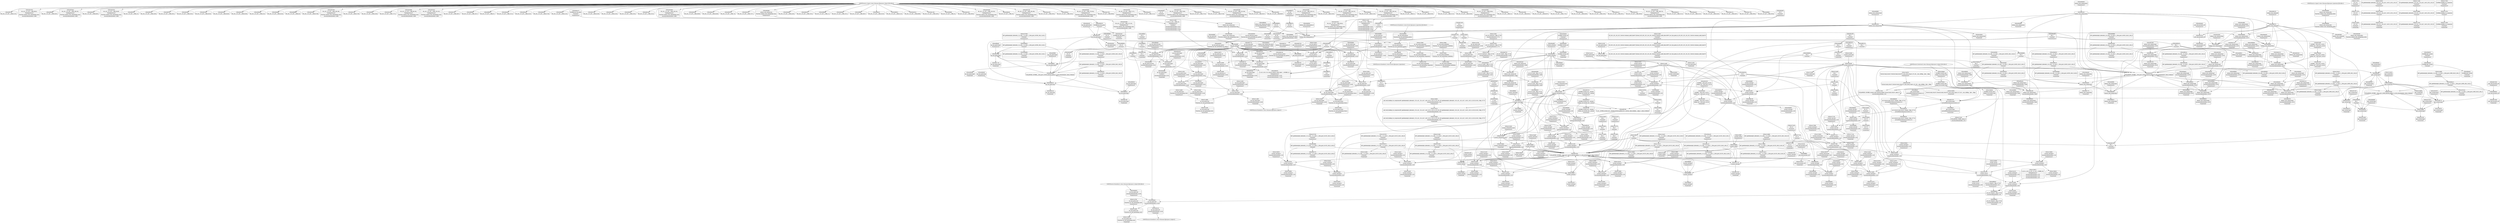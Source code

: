 digraph {
	CE0x411efa0 [shape=record,shape=Mrecord,label="{CE0x411efa0|avc_has_perm:tclass|Function::avc_has_perm&Arg::tclass::|*SummSource*}"]
	CE0x40d0960 [shape=record,shape=Mrecord,label="{CE0x40d0960|i64*_getelementptr_inbounds_(_6_x_i64_,_6_x_i64_*___llvm_gcov_ctr323,_i64_0,_i64_3)|*Constant*|*SummSource*}"]
	CE0x40e8cc0 [shape=record,shape=Mrecord,label="{CE0x40e8cc0|GLOBAL:current_sid.__warned|Global_var:current_sid.__warned}"]
	CE0x40fcf90 [shape=record,shape=Mrecord,label="{CE0x40fcf90|ipc_has_perm:type|security/selinux/hooks.c,5133|*SummSource*}"]
	CE0x40e7f80 [shape=record,shape=Mrecord,label="{CE0x40e7f80|i32_1|*Constant*|*SummSink*}"]
	CE0x41180a0 [shape=record,shape=Mrecord,label="{CE0x41180a0|i32_218|*Constant*|*SummSink*}"]
	CE0x40dff00 [shape=record,shape=Mrecord,label="{CE0x40dff00|80:_i32,_112:_i8*,_:_CRE_56,57_}"]
	CE0x40f2c00 [shape=record,shape=Mrecord,label="{CE0x40f2c00|selinux_sem_semop:entry}"]
	CE0x412dda0 [shape=record,shape=Mrecord,label="{CE0x412dda0|_call_void_lockdep_rcu_suspicious(i8*_getelementptr_inbounds_(_25_x_i8_,_25_x_i8_*_.str3,_i32_0,_i32_0),_i32_218,_i8*_getelementptr_inbounds_(_45_x_i8_,_45_x_i8_*_.str12,_i32_0,_i32_0))_#10,_!dbg_!27727|security/selinux/hooks.c,218|*SummSink*}"]
	CE0x4119ef0 [shape=record,shape=Mrecord,label="{CE0x4119ef0|current_sid:tmp20|security/selinux/hooks.c,218}"]
	CE0x40d3b60 [shape=record,shape=Mrecord,label="{CE0x40d3b60|ipc_has_perm:bb|*SummSink*}"]
	CE0x40f0e10 [shape=record,shape=Mrecord,label="{CE0x40f0e10|80:_i32,_112:_i8*,_:_CRE_18,19_}"]
	CE0x411d0a0 [shape=record,shape=Mrecord,label="{CE0x411d0a0|ipc_has_perm:sclass|security/selinux/hooks.c,5136|*SummSink*}"]
	CE0x40ea410 [shape=record,shape=Mrecord,label="{CE0x40ea410|i64*_getelementptr_inbounds_(_2_x_i64_,_2_x_i64_*___llvm_gcov_ctr294,_i64_0,_i64_0)|*Constant*|*SummSource*}"]
	CE0x4128540 [shape=record,shape=Mrecord,label="{CE0x4128540|current_sid:tmp22|security/selinux/hooks.c,218|*SummSource*}"]
	CE0x40e8a60 [shape=record,shape=Mrecord,label="{CE0x40e8a60|current_sid:tmp7|security/selinux/hooks.c,218|*SummSource*}"]
	CE0x40df910 [shape=record,shape=Mrecord,label="{CE0x40df910|80:_i32,_112:_i8*,_:_CRE_51,52_}"]
	CE0x40dc180 [shape=record,shape=Mrecord,label="{CE0x40dc180|selinux_sem_semop:tmp5|security/selinux/hooks.c,5475}"]
	CE0x4129110 [shape=record,shape=Mrecord,label="{CE0x4129110|current_sid:sid|security/selinux/hooks.c,220}"]
	CE0x412ecc0 [shape=record,shape=Mrecord,label="{CE0x412ecc0|current_sid:tmp14|security/selinux/hooks.c,218}"]
	CE0x4127030 [shape=record,shape=Mrecord,label="{CE0x4127030|COLLAPSED:_GCMRE_current_task_external_global_%struct.task_struct*:_elem_0::|security/selinux/hooks.c,218}"]
	CE0x40fc870 [shape=record,shape=Mrecord,label="{CE0x40fc870|ipc_has_perm:tmp5|security/selinux/hooks.c,5131|*SummSource*}"]
	CE0x40e2b10 [shape=record,shape=Mrecord,label="{CE0x40e2b10|80:_i32,_112:_i8*,_:_CRE_68,69_}"]
	CE0x40e2050 [shape=record,shape=Mrecord,label="{CE0x40e2050|current_sid:tobool|security/selinux/hooks.c,218}"]
	CE0x40efaf0 [shape=record,shape=Mrecord,label="{CE0x40efaf0|i64*_getelementptr_inbounds_(_6_x_i64_,_6_x_i64_*___llvm_gcov_ctr323,_i64_0,_i64_5)|*Constant*}"]
	CE0x4118a20 [shape=record,shape=Mrecord,label="{CE0x4118a20|i64*_getelementptr_inbounds_(_11_x_i64_,_11_x_i64_*___llvm_gcov_ctr125,_i64_0,_i64_9)|*Constant*|*SummSource*}"]
	CE0x40eb600 [shape=record,shape=Mrecord,label="{CE0x40eb600|selinux_sem_semop:alter|Function::selinux_sem_semop&Arg::alter::|*SummSource*}"]
	CE0x40f7770 [shape=record,shape=Mrecord,label="{CE0x40f7770|ipc_has_perm:key|security/selinux/hooks.c,5134|*SummSource*}"]
	CE0x412fb30 [shape=record,shape=Mrecord,label="{CE0x412fb30|GLOBAL:current_task|Global_var:current_task}"]
	CE0x40cb100 [shape=record,shape=Mrecord,label="{CE0x40cb100|GLOBAL:__llvm_gcov_ctr125|Global_var:__llvm_gcov_ctr125|*SummSource*}"]
	CE0x40db6f0 [shape=record,shape=Mrecord,label="{CE0x40db6f0|current_sid:tmp4|security/selinux/hooks.c,218|*SummSource*}"]
	CE0x55bdc80 [shape=record,shape=Mrecord,label="{CE0x55bdc80|selinux_sem_semop:tmp|*SummSource*}"]
	CE0x40e9a60 [shape=record,shape=Mrecord,label="{CE0x40e9a60|current_sid:tobool|security/selinux/hooks.c,218|*SummSink*}"]
	CE0x5766430 [shape=record,shape=Mrecord,label="{CE0x5766430|i64_0|*Constant*|*SummSink*}"]
	CE0x40ddcc0 [shape=record,shape=Mrecord,label="{CE0x40ddcc0|i64*_getelementptr_inbounds_(_2_x_i64_,_2_x_i64_*___llvm_gcov_ctr98,_i64_0,_i64_1)|*Constant*}"]
	CE0x40e7a30 [shape=record,shape=Mrecord,label="{CE0x40e7a30|current_sid:tmp|*SummSource*}"]
	CE0x40e1160 [shape=record,shape=Mrecord,label="{CE0x40e1160|80:_i32,_112:_i8*,_:_CRE_34,35_}"]
	CE0x40ea3a0 [shape=record,shape=Mrecord,label="{CE0x40ea3a0|i64*_getelementptr_inbounds_(_2_x_i64_,_2_x_i64_*___llvm_gcov_ctr294,_i64_0,_i64_0)|*Constant*}"]
	CE0x40f4680 [shape=record,shape=Mrecord,label="{CE0x40f4680|80:_i32,_112:_i8*,_:_CRE_4,5_}"]
	CE0x40fd130 [shape=record,shape=Mrecord,label="{CE0x40fd130|ipc_has_perm:type|security/selinux/hooks.c,5133|*SummSink*}"]
	CE0x40e0160 [shape=record,shape=Mrecord,label="{CE0x40e0160|80:_i32,_112:_i8*,_:_CRE_58,59_}"]
	CE0x41185a0 [shape=record,shape=Mrecord,label="{CE0x41185a0|i8*_getelementptr_inbounds_(_45_x_i8_,_45_x_i8_*_.str12,_i32_0,_i32_0)|*Constant*}"]
	CE0x40eb6d0 [shape=record,shape=Mrecord,label="{CE0x40eb6d0|selinux_sem_semop:tobool|security/selinux/hooks.c,5475}"]
	CE0x40f8980 [shape=record,shape=Mrecord,label="{CE0x40f8980|selinux_sem_semop:sem_perm|security/selinux/hooks.c,5480}"]
	CE0x40d1b60 [shape=record,shape=Mrecord,label="{CE0x40d1b60|80:_i32,_112:_i8*,_:_CRE_128,136_|*MultipleSource*|Function::selinux_sem_semop&Arg::sma::|security/selinux/hooks.c,5480}"]
	CE0x4119ab0 [shape=record,shape=Mrecord,label="{CE0x4119ab0|current_sid:tmp19|security/selinux/hooks.c,218|*SummSource*}"]
	CE0x411d3b0 [shape=record,shape=Mrecord,label="{CE0x411d3b0|ipc_has_perm:tmp8|security/selinux/hooks.c,5136|*SummSource*}"]
	CE0x411f9b0 [shape=record,shape=Mrecord,label="{CE0x411f9b0|avc_has_perm:auditdata|Function::avc_has_perm&Arg::auditdata::|*SummSource*}"]
	CE0x40cb770 [shape=record,shape=Mrecord,label="{CE0x40cb770|i64*_getelementptr_inbounds_(_11_x_i64_,_11_x_i64_*___llvm_gcov_ctr125,_i64_0,_i64_8)|*Constant*|*SummSink*}"]
	CE0x4100440 [shape=record,shape=Mrecord,label="{CE0x4100440|current_sid:tmp12|security/selinux/hooks.c,218|*SummSink*}"]
	CE0x4119380 [shape=record,shape=Mrecord,label="{CE0x4119380|current_sid:tmp18|security/selinux/hooks.c,218|*SummSource*}"]
	CE0x412d880 [shape=record,shape=Mrecord,label="{CE0x412d880|i8_1|*Constant*|*SummSink*}"]
	CE0x4127200 [shape=record,shape=Mrecord,label="{CE0x4127200|current_sid:cred|security/selinux/hooks.c,218|*SummSink*}"]
	CE0x40ef110 [shape=record,shape=Mrecord,label="{CE0x40ef110|selinux_sem_semop:perms.0|*SummSink*}"]
	CE0x602aa80 [shape=record,shape=Mrecord,label="{CE0x602aa80|GLOBAL:__llvm_gcov_ctr323|Global_var:__llvm_gcov_ctr323|*SummSource*}"]
	CE0x40ded20 [shape=record,shape=Mrecord,label="{CE0x40ded20|i64*_getelementptr_inbounds_(_6_x_i64_,_6_x_i64_*___llvm_gcov_ctr323,_i64_0,_i64_0)|*Constant*|*SummSource*}"]
	CE0x40e3230 [shape=record,shape=Mrecord,label="{CE0x40e3230|80:_i32,_112:_i8*,_:_CRE_80,84_|*MultipleSource*|Function::selinux_sem_semop&Arg::sma::|security/selinux/hooks.c,5480}"]
	CE0x40dd540 [shape=record,shape=Mrecord,label="{CE0x40dd540|80:_i32,_112:_i8*,_:_CRE_5,6_}"]
	CE0x40f1590 [shape=record,shape=Mrecord,label="{CE0x40f1590|selinux_sem_semop:tmp6|security/selinux/hooks.c,5476|*SummSource*}"]
	CE0x40ed1e0 [shape=record,shape=Mrecord,label="{CE0x40ed1e0|ipc_has_perm:call|security/selinux/hooks.c,5129|*SummSink*}"]
	CE0x40f7ff0 [shape=record,shape=Mrecord,label="{CE0x40f7ff0|GLOBAL:current_sid.__warned|Global_var:current_sid.__warned|*SummSink*}"]
	CE0x40ea0f0 [shape=record,shape=Mrecord,label="{CE0x40ea0f0|current_sid:entry|*SummSource*}"]
	CE0x4118bb0 [shape=record,shape=Mrecord,label="{CE0x4118bb0|i64*_getelementptr_inbounds_(_11_x_i64_,_11_x_i64_*___llvm_gcov_ctr125,_i64_0,_i64_9)|*Constant*|*SummSink*}"]
	CE0x40d27d0 [shape=record,shape=Mrecord,label="{CE0x40d27d0|80:_i32,_112:_i8*,_:_CRE_184,188_|*MultipleSource*|Function::selinux_sem_semop&Arg::sma::|security/selinux/hooks.c,5480}"]
	CE0x40e9890 [shape=record,shape=Mrecord,label="{CE0x40e9890|i64*_getelementptr_inbounds_(_2_x_i64_,_2_x_i64_*___llvm_gcov_ctr294,_i64_0,_i64_1)|*Constant*|*SummSink*}"]
	CE0x41286b0 [shape=record,shape=Mrecord,label="{CE0x41286b0|current_sid:tmp23|security/selinux/hooks.c,218}"]
	CE0x40f1600 [shape=record,shape=Mrecord,label="{CE0x40f1600|selinux_sem_semop:tmp6|security/selinux/hooks.c,5476}"]
	CE0x40e1030 [shape=record,shape=Mrecord,label="{CE0x40e1030|80:_i32,_112:_i8*,_:_CRE_33,34_}"]
	CE0x40fb960 [shape=record,shape=Mrecord,label="{CE0x40fb960|i32_10|*Constant*|*SummSource*}"]
	CE0x41687f0 [shape=record,shape=Mrecord,label="{CE0x41687f0|get_current:tmp2|*SummSink*}"]
	CE0x40d0bf0 [shape=record,shape=Mrecord,label="{CE0x40d0bf0|selinux_sem_semop:if.end|*SummSource*}"]
	CE0x4127690 [shape=record,shape=Mrecord,label="{CE0x4127690|current_sid:tmp21|security/selinux/hooks.c,218|*SummSource*}"]
	CE0x411c850 [shape=record,shape=Mrecord,label="{CE0x411c850|ipc_has_perm:sclass|security/selinux/hooks.c,5136}"]
	CE0x40e8b90 [shape=record,shape=Mrecord,label="{CE0x40e8b90|current_sid:tmp7|security/selinux/hooks.c,218|*SummSink*}"]
	CE0x411dac0 [shape=record,shape=Mrecord,label="{CE0x411dac0|i32_(i32,_i32,_i16,_i32,_%struct.common_audit_data*)*_bitcast_(i32_(i32,_i32,_i16,_i32,_%struct.common_audit_data.495*)*_avc_has_perm_to_i32_(i32,_i32,_i16,_i32,_%struct.common_audit_data*)*)|*Constant*}"]
	CE0x4118c20 [shape=record,shape=Mrecord,label="{CE0x4118c20|current_sid:tmp17|security/selinux/hooks.c,218}"]
	CE0x40f58c0 [shape=record,shape=Mrecord,label="{CE0x40f58c0|80:_i32,_112:_i8*,_:_CRE_32,33_}"]
	CE0x4119e80 [shape=record,shape=Mrecord,label="{CE0x4119e80|current_sid:tmp19|security/selinux/hooks.c,218|*SummSink*}"]
	CE0x40e7570 [shape=record,shape=Mrecord,label="{CE0x40e7570|get_current:tmp4|./arch/x86/include/asm/current.h,14}"]
	CE0x41289d0 [shape=record,shape=Mrecord,label="{CE0x41289d0|current_sid:tmp23|security/selinux/hooks.c,218|*SummSource*}"]
	CE0x40d2600 [shape=record,shape=Mrecord,label="{CE0x40d2600|80:_i32,_112:_i8*,_:_CRE_176,184_|*MultipleSource*|Function::selinux_sem_semop&Arg::sma::|security/selinux/hooks.c,5480}"]
	CE0x40ff720 [shape=record,shape=Mrecord,label="{CE0x40ff720|current_sid:if.then}"]
	CE0x40d0ca0 [shape=record,shape=Mrecord,label="{CE0x40d0ca0|i64_1|*Constant*}"]
	CE0x40e2780 [shape=record,shape=Mrecord,label="{CE0x40e2780|80:_i32,_112:_i8*,_:_CRE_65,66_}"]
	CE0x4129670 [shape=record,shape=Mrecord,label="{CE0x4129670|0:_i32,_4:_i32,_8:_i32,_12:_i32,_:_CMRE_4,8_|*MultipleSource*|security/selinux/hooks.c,218|security/selinux/hooks.c,218|security/selinux/hooks.c,220}"]
	CE0x40db790 [shape=record,shape=Mrecord,label="{CE0x40db790|current_sid:tmp4|security/selinux/hooks.c,218|*SummSink*}"]
	CE0x40f8b40 [shape=record,shape=Mrecord,label="{CE0x40f8b40|selinux_sem_semop:sem_perm|security/selinux/hooks.c,5480|*SummSource*}"]
	CE0x40e6380 [shape=record,shape=Mrecord,label="{CE0x40e6380|ipc_has_perm:perms|Function::ipc_has_perm&Arg::perms::|*SummSource*}"]
	CE0x40f7e70 [shape=record,shape=Mrecord,label="{CE0x40f7e70|GLOBAL:current_sid.__warned|Global_var:current_sid.__warned|*SummSource*}"]
	CE0x411ac60 [shape=record,shape=Mrecord,label="{CE0x411ac60|current_sid:do.body}"]
	CE0x40de2b0 [shape=record,shape=Mrecord,label="{CE0x40de2b0|i64_1|*Constant*|*SummSource*}"]
	CE0x40e2fd0 [shape=record,shape=Mrecord,label="{CE0x40e2fd0|80:_i32,_112:_i8*,_:_CRE_72,73_|*MultipleSource*|Function::selinux_sem_semop&Arg::sma::|security/selinux/hooks.c,5480}"]
	CE0x412a080 [shape=record,shape=Mrecord,label="{CE0x412a080|current_sid:tmp24|security/selinux/hooks.c,220}"]
	CE0x40eef80 [shape=record,shape=Mrecord,label="{CE0x40eef80|selinux_sem_semop:perms.0}"]
	CE0x40f8120 [shape=record,shape=Mrecord,label="{CE0x40f8120|current_sid:tmp8|security/selinux/hooks.c,218}"]
	CE0x40eea30 [shape=record,shape=Mrecord,label="{CE0x40eea30|80:_i32,_112:_i8*,_:_CRE_11,12_}"]
	CE0x602a950 [shape=record,shape=Mrecord,label="{CE0x602a950|i64*_getelementptr_inbounds_(_6_x_i64_,_6_x_i64_*___llvm_gcov_ctr323,_i64_0,_i64_3)|*Constant*}"]
	CE0x40d1350 [shape=record,shape=Mrecord,label="{CE0x40d1350|selinux_sem_semop:if.end}"]
	CE0x40e7200 [shape=record,shape=Mrecord,label="{CE0x40e7200|current_sid:tmp2|*SummSink*}"]
	CE0x4128b50 [shape=record,shape=Mrecord,label="{CE0x4128b50|current_sid:tmp23|security/selinux/hooks.c,218|*SummSink*}"]
	"CONST[source:0(mediator),value:0(static)][purpose:{operation}][SrcIdx:2]"
	CE0x40e3100 [shape=record,shape=Mrecord,label="{CE0x40e3100|80:_i32,_112:_i8*,_:_CRE_76,80_|*MultipleSource*|Function::selinux_sem_semop&Arg::sma::|security/selinux/hooks.c,5480}"]
	CE0x40f3940 [shape=record,shape=Mrecord,label="{CE0x40f3940|current_sid:tmp8|security/selinux/hooks.c,218|*SummSource*}"]
	CE0x4124700 [shape=record,shape=Mrecord,label="{CE0x4124700|current_sid:land.lhs.true|*SummSource*}"]
	CE0x4167bc0 [shape=record,shape=Mrecord,label="{CE0x4167bc0|COLLAPSED:_GCMRE___llvm_gcov_ctr98_internal_global_2_x_i64_zeroinitializer:_elem_0:default:}"]
	CE0x40f52d0 [shape=record,shape=Mrecord,label="{CE0x40f52d0|80:_i32,_112:_i8*,_:_CRE_27,28_}"]
	CE0x412dcc0 [shape=record,shape=Mrecord,label="{CE0x412dcc0|_call_void_lockdep_rcu_suspicious(i8*_getelementptr_inbounds_(_25_x_i8_,_25_x_i8_*_.str3,_i32_0,_i32_0),_i32_218,_i8*_getelementptr_inbounds_(_45_x_i8_,_45_x_i8_*_.str12,_i32_0,_i32_0))_#10,_!dbg_!27727|security/selinux/hooks.c,218}"]
	CE0x40f5110 [shape=record,shape=Mrecord,label="{CE0x40f5110|i64_2|*Constant*}"]
	CE0x411d4e0 [shape=record,shape=Mrecord,label="{CE0x411d4e0|ipc_has_perm:tmp8|security/selinux/hooks.c,5136|*SummSink*}"]
	CE0x412cd30 [shape=record,shape=Mrecord,label="{CE0x412cd30|i64_3|*Constant*}"]
	CE0x41206c0 [shape=record,shape=Mrecord,label="{CE0x41206c0|i64_4|*Constant*}"]
	CE0x4120a80 [shape=record,shape=Mrecord,label="{CE0x4120a80|i64_4|*Constant*|*SummSink*}"]
	CE0x4122350 [shape=record,shape=Mrecord,label="{CE0x4122350|i64*_getelementptr_inbounds_(_11_x_i64_,_11_x_i64_*___llvm_gcov_ctr125,_i64_0,_i64_0)|*Constant*}"]
	CE0x40ce0e0 [shape=record,shape=Mrecord,label="{CE0x40ce0e0|selinux_sem_semop:if.then|*SummSource*}"]
	CE0x40ee240 [shape=record,shape=Mrecord,label="{CE0x40ee240|80:_i32,_112:_i8*,_:_CRE_47,48_}"]
	CE0x4119500 [shape=record,shape=Mrecord,label="{CE0x4119500|current_sid:tmp18|security/selinux/hooks.c,218|*SummSink*}"]
	CE0x40eb4c0 [shape=record,shape=Mrecord,label="{CE0x40eb4c0|i32_0|*Constant*|*SummSink*}"]
	CE0x40d2060 [shape=record,shape=Mrecord,label="{CE0x40d2060|80:_i32,_112:_i8*,_:_CRE_152,160_|*MultipleSource*|Function::selinux_sem_semop&Arg::sma::|security/selinux/hooks.c,5480}"]
	CE0x40d0f60 [shape=record,shape=Mrecord,label="{CE0x40d0f60|selinux_sem_semop:tmp1|*SummSource*}"]
	CE0x4130890 [shape=record,shape=Mrecord,label="{CE0x4130890|current_sid:tmp15|security/selinux/hooks.c,218|*SummSink*}"]
	CE0x41237a0 [shape=record,shape=Mrecord,label="{CE0x41237a0|current_sid:tmp10|security/selinux/hooks.c,218|*SummSource*}"]
	CE0x4123db0 [shape=record,shape=Mrecord,label="{CE0x4123db0|current_sid:tmp11|security/selinux/hooks.c,218|*SummSink*}"]
	CE0x411cf20 [shape=record,shape=Mrecord,label="{CE0x411cf20|ipc_has_perm:sclass|security/selinux/hooks.c,5136|*SummSource*}"]
	CE0x40f51d0 [shape=record,shape=Mrecord,label="{CE0x40f51d0|80:_i32,_112:_i8*,_:_CRE_26,27_}"]
	CE0x411ba80 [shape=record,shape=Mrecord,label="{CE0x411ba80|ipc_has_perm:ipc_id|security/selinux/hooks.c,5134|*SummSink*}"]
	CE0x40dd1d0 [shape=record,shape=Mrecord,label="{CE0x40dd1d0|selinux_sem_semop:tmp7|security/selinux/hooks.c,5476}"]
	CE0x55bdcf0 [shape=record,shape=Mrecord,label="{CE0x55bdcf0|selinux_sem_semop:tmp}"]
	CE0x41007d0 [shape=record,shape=Mrecord,label="{CE0x41007d0|i64*_getelementptr_inbounds_(_11_x_i64_,_11_x_i64_*___llvm_gcov_ctr125,_i64_0,_i64_6)|*Constant*|*SummSource*}"]
	CE0x4127510 [shape=record,shape=Mrecord,label="{CE0x4127510|current_sid:tmp21|security/selinux/hooks.c,218}"]
	CE0x40fd720 [shape=record,shape=Mrecord,label="{CE0x40fd720|ipc_has_perm:key|security/selinux/hooks.c,5134|*SummSink*}"]
	CE0x40fd320 [shape=record,shape=Mrecord,label="{CE0x40fd320|0:_i8,_8:_i32,_24:_%struct.selinux_audit_data*,_:_SCMRE_0,1_|*MultipleSource*|security/selinux/hooks.c,5133|security/selinux/hooks.c, 5128}"]
	CE0x412e590 [shape=record,shape=Mrecord,label="{CE0x412e590|i64*_getelementptr_inbounds_(_11_x_i64_,_11_x_i64_*___llvm_gcov_ctr125,_i64_0,_i64_6)|*Constant*|*SummSink*}"]
	CE0x40e28b0 [shape=record,shape=Mrecord,label="{CE0x40e28b0|80:_i32,_112:_i8*,_:_CRE_66,67_}"]
	CE0x40fb1d0 [shape=record,shape=Mrecord,label="{CE0x40fb1d0|get_current:entry|*SummSink*}"]
	CE0x4126fc0 [shape=record,shape=Mrecord,label="{CE0x4126fc0|current_sid:cred|security/selinux/hooks.c,218}"]
	CE0x40e76e0 [shape=record,shape=Mrecord,label="{CE0x40e76e0|ipc_has_perm:tmp2}"]
	CE0x411e560 [shape=record,shape=Mrecord,label="{CE0x411e560|avc_has_perm:ssid|Function::avc_has_perm&Arg::ssid::}"]
	CE0x40f7c30 [shape=record,shape=Mrecord,label="{CE0x40f7c30|ipc_has_perm:u|security/selinux/hooks.c,5134}"]
	CE0x5f68d10 [shape=record,shape=Mrecord,label="{CE0x5f68d10|i32_48|*Constant*|*SummSource*}"]
	CE0x40f6dc0 [shape=record,shape=Mrecord,label="{CE0x40f6dc0|_ret_i32_%tmp24,_!dbg_!27742|security/selinux/hooks.c,220|*SummSink*}"]
	CE0x412a3a0 [shape=record,shape=Mrecord,label="{CE0x412a3a0|current_sid:tmp24|security/selinux/hooks.c,220|*SummSink*}"]
	CE0x40e82c0 [shape=record,shape=Mrecord,label="{CE0x40e82c0|current_sid:tmp6|security/selinux/hooks.c,218|*SummSource*}"]
	CE0x4129270 [shape=record,shape=Mrecord,label="{CE0x4129270|current_sid:sid|security/selinux/hooks.c,220|*SummSink*}"]
	CE0x40ddbf0 [shape=record,shape=Mrecord,label="{CE0x40ddbf0|selinux_sem_semop:if.then}"]
	CE0x40df110 [shape=record,shape=Mrecord,label="{CE0x40df110|i64*_getelementptr_inbounds_(_6_x_i64_,_6_x_i64_*___llvm_gcov_ctr323,_i64_0,_i64_0)|*Constant*}"]
	CE0x412c310 [shape=record,shape=Mrecord,label="{CE0x412c310|i64_5|*Constant*|*SummSource*}"]
	CE0x40e3f00 [shape=record,shape=Mrecord,label="{CE0x40e3f00|80:_i32,_112:_i8*,_:_CRE_104,112_|*MultipleSource*|Function::selinux_sem_semop&Arg::sma::|security/selinux/hooks.c,5480}"]
	CE0x40e4ee0 [shape=record,shape=Mrecord,label="{CE0x40e4ee0|_call_void_mcount()_#3|*SummSource*}"]
	CE0x40e95e0 [shape=record,shape=Mrecord,label="{CE0x40e95e0|_call_void_mcount()_#3}"]
	CE0x411f700 [shape=record,shape=Mrecord,label="{CE0x411f700|avc_has_perm:requested|Function::avc_has_perm&Arg::requested::|*SummSink*}"]
	CE0x4127e20 [shape=record,shape=Mrecord,label="{CE0x4127e20|COLLAPSED:_CMRE:_elem_0::|security/selinux/hooks.c,218}"]
	CE0x40f0f40 [shape=record,shape=Mrecord,label="{CE0x40f0f40|80:_i32,_112:_i8*,_:_CRE_19,20_}"]
	CE0x412d550 [shape=record,shape=Mrecord,label="{CE0x412d550|i8_1|*Constant*}"]
	CE0x40e7950 [shape=record,shape=Mrecord,label="{CE0x40e7950|current_sid:tmp}"]
	CE0x40de6a0 [shape=record,shape=Mrecord,label="{CE0x40de6a0|selinux_sem_semop:tmp3|security/selinux/hooks.c,5475|*SummSink*}"]
	CE0x4131640 [shape=record,shape=Mrecord,label="{CE0x4131640|current_sid:land.lhs.true2|*SummSource*}"]
	CE0x40d1e90 [shape=record,shape=Mrecord,label="{CE0x40d1e90|80:_i32,_112:_i8*,_:_CRE_144,152_|*MultipleSource*|Function::selinux_sem_semop&Arg::sma::|security/selinux/hooks.c,5480}"]
	CE0x40e8810 [shape=record,shape=Mrecord,label="{CE0x40e8810|ipc_has_perm:ad|security/selinux/hooks.c, 5128}"]
	CE0x40dee90 [shape=record,shape=Mrecord,label="{CE0x40dee90|i64_1|*Constant*}"]
	CE0x413e900 [shape=record,shape=Mrecord,label="{CE0x413e900|%struct.task_struct*_(%struct.task_struct**)*_asm_movq_%gs:$_1:P_,$0_,_r,im,_dirflag_,_fpsr_,_flags_|*SummSink*}"]
	CE0x411fe40 [shape=record,shape=Mrecord,label="{CE0x411fe40|_ret_i32_%retval.0,_!dbg_!27728|security/selinux/avc.c,775|*SummSink*}"]
	CE0x40e7ee0 [shape=record,shape=Mrecord,label="{CE0x40e7ee0|i32_1|*Constant*|*SummSource*}"]
	CE0x40d10c0 [shape=record,shape=Mrecord,label="{CE0x40d10c0|selinux_sem_semop:if.else|*SummSink*}"]
	CE0x40f0ab0 [shape=record,shape=Mrecord,label="{CE0x40f0ab0|80:_i32,_112:_i8*,_:_CRE_15,16_}"]
	CE0x411cb00 [shape=record,shape=Mrecord,label="{CE0x411cb00|ipc_has_perm:tmp7|security/selinux/hooks.c,5136|*SummSource*}"]
	CE0x412fe90 [shape=record,shape=Mrecord,label="{CE0x412fe90|current_sid:bb}"]
	CE0x40d8d60 [shape=record,shape=Mrecord,label="{CE0x40d8d60|i64_0|*Constant*}"]
	CE0x4100160 [shape=record,shape=Mrecord,label="{CE0x4100160|_call_void_mcount()_#3|*SummSource*}"]
	CE0x40d1d00 [shape=record,shape=Mrecord,label="{CE0x40d1d00|80:_i32,_112:_i8*,_:_CRE_136,144_|*MultipleSource*|Function::selinux_sem_semop&Arg::sma::|security/selinux/hooks.c,5480}"]
	CE0x40e4840 [shape=record,shape=Mrecord,label="{CE0x40e4840|i32_0|*Constant*}"]
	CE0x4128ce0 [shape=record,shape=Mrecord,label="{CE0x4128ce0|i32_1|*Constant*}"]
	CE0x40e65d0 [shape=record,shape=Mrecord,label="{CE0x40e65d0|_ret_i32_%call2,_!dbg_!27728|security/selinux/hooks.c,5136}"]
	CE0x40f7ba0 [shape=record,shape=Mrecord,label="{CE0x40f7ba0|ipc_has_perm:tmp6|*LoadInst*|security/selinux/hooks.c,5134|*SummSink*}"]
	CE0x40cb2f0 [shape=record,shape=Mrecord,label="{CE0x40cb2f0|i1_true|*Constant*}"]
	CE0x4120410 [shape=record,shape=Mrecord,label="{CE0x4120410|current_sid:tobool1|security/selinux/hooks.c,218|*SummSource*}"]
	CE0x40e0a80 [shape=record,shape=Mrecord,label="{CE0x40e0a80|selinux_sem_semop:sma|Function::selinux_sem_semop&Arg::sma::|*SummSink*}"]
	CE0x40fb4a0 [shape=record,shape=Mrecord,label="{CE0x40fb4a0|_ret_%struct.task_struct*_%tmp4,_!dbg_!27714|./arch/x86/include/asm/current.h,14}"]
	CE0x40f5a50 [shape=record,shape=Mrecord,label="{CE0x40f5a50|selinux_sem_semop:tmp11|security/selinux/hooks.c,5480|*SummSource*}"]
	CE0x40e56d0 [shape=record,shape=Mrecord,label="{CE0x40e56d0|_ret_i32_%call,_!dbg_!27725|security/selinux/hooks.c,5480|*SummSource*}"]
	CE0x40d9b50 [shape=record,shape=Mrecord,label="{CE0x40d9b50|selinux_sem_semop:tmp9|security/selinux/hooks.c,5478|*SummSink*}"]
	CE0x39a7fe0 [shape=record,shape=Mrecord,label="{CE0x39a7fe0|GLOBAL:__llvm_gcov_ctr323|Global_var:__llvm_gcov_ctr323|*SummSink*}"]
	CE0x40de8b0 [shape=record,shape=Mrecord,label="{CE0x40de8b0|i64*_getelementptr_inbounds_(_6_x_i64_,_6_x_i64_*___llvm_gcov_ctr323,_i64_0,_i64_0)|*Constant*|*SummSink*}"]
	CE0x411f4b0 [shape=record,shape=Mrecord,label="{CE0x411f4b0|avc_has_perm:requested|Function::avc_has_perm&Arg::requested::}"]
	CE0x40f3a90 [shape=record,shape=Mrecord,label="{CE0x40f3a90|current_sid:tobool1|security/selinux/hooks.c,218}"]
	CE0x40d11f0 [shape=record,shape=Mrecord,label="{CE0x40d11f0|i64_1|*Constant*|*SummSink*}"]
	CE0x40d6800 [shape=record,shape=Mrecord,label="{CE0x40d6800|80:_i32,_112:_i8*,_:_CRE_0,1_}"]
	CE0x413e870 [shape=record,shape=Mrecord,label="{CE0x413e870|%struct.task_struct*_(%struct.task_struct**)*_asm_movq_%gs:$_1:P_,$0_,_r,im,_dirflag_,_fpsr_,_flags_|*SummSource*}"]
	CE0x40f6d20 [shape=record,shape=Mrecord,label="{CE0x40f6d20|_ret_i32_%tmp24,_!dbg_!27742|security/selinux/hooks.c,220|*SummSource*}"]
	CE0x411d7d0 [shape=record,shape=Mrecord,label="{CE0x411d7d0|ipc_has_perm:call2|security/selinux/hooks.c,5136|*SummSource*}"]
	CE0x40e6f00 [shape=record,shape=Mrecord,label="{CE0x40e6f00|ipc_has_perm:bb|*SummSource*}"]
	CE0x40e5a70 [shape=record,shape=Mrecord,label="{CE0x40e5a70|GLOBAL:ipc_has_perm|*Constant*|*SummSource*}"]
	CE0x4130820 [shape=record,shape=Mrecord,label="{CE0x4130820|current_sid:tmp15|security/selinux/hooks.c,218|*SummSource*}"]
	CE0x40dfb70 [shape=record,shape=Mrecord,label="{CE0x40dfb70|80:_i32,_112:_i8*,_:_CRE_53,54_}"]
	CE0x40f7500 [shape=record,shape=Mrecord,label="{CE0x40f7500|i32_3|*Constant*|*SummSink*}"]
	CE0x40e6140 [shape=record,shape=Mrecord,label="{CE0x40e6140|ipc_has_perm:ipc_perms|Function::ipc_has_perm&Arg::ipc_perms::|*SummSink*}"]
	CE0x40eeb60 [shape=record,shape=Mrecord,label="{CE0x40eeb60|80:_i32,_112:_i8*,_:_CRE_12,13_}"]
	CE0x40ff370 [shape=record,shape=Mrecord,label="{CE0x40ff370|i8_4|*Constant*|*SummSink*}"]
	CE0x40faea0 [shape=record,shape=Mrecord,label="{CE0x40faea0|GLOBAL:get_current|*Constant*|*SummSink*}"]
	CE0x40f5400 [shape=record,shape=Mrecord,label="{CE0x40f5400|80:_i32,_112:_i8*,_:_CRE_28,29_}"]
	CE0x40f8580 [shape=record,shape=Mrecord,label="{CE0x40f8580|selinux_sem_semop:tmp10|security/selinux/hooks.c,5480}"]
	CE0x4107630 [shape=record,shape=Mrecord,label="{CE0x4107630|i64*_getelementptr_inbounds_(_2_x_i64_,_2_x_i64_*___llvm_gcov_ctr294,_i64_0,_i64_1)|*Constant*|*SummSource*}"]
	CE0x40ff610 [shape=record,shape=Mrecord,label="{CE0x40ff610|current_sid:land.lhs.true|*SummSink*}"]
	CE0x40ff550 [shape=record,shape=Mrecord,label="{CE0x40ff550|i32_3|*Constant*|*SummSource*}"]
	CE0x40e3960 [shape=record,shape=Mrecord,label="{CE0x40e3960|80:_i32,_112:_i8*,_:_CRE_92,96_|*MultipleSource*|Function::selinux_sem_semop&Arg::sma::|security/selinux/hooks.c,5480}"]
	CE0x40f9a00 [shape=record,shape=Mrecord,label="{CE0x40f9a00|ipc_has_perm:tmp2|*SummSource*}"]
	CE0x40f45e0 [shape=record,shape=Mrecord,label="{CE0x40f45e0|80:_i32,_112:_i8*,_:_CRE_3,4_}"]
	CE0x40eef10 [shape=record,shape=Mrecord,label="{CE0x40eef10|i32_48|*Constant*|*SummSink*}"]
	CE0x40cb4c0 [shape=record,shape=Mrecord,label="{CE0x40cb4c0|i1_true|*Constant*|*SummSource*}"]
	CE0x412ce60 [shape=record,shape=Mrecord,label="{CE0x412ce60|i64_3|*Constant*|*SummSource*}"]
	CE0x40e1880 [shape=record,shape=Mrecord,label="{CE0x40e1880|80:_i32,_112:_i8*,_:_CRE_40,41_}"]
	CE0x40ff900 [shape=record,shape=Mrecord,label="{CE0x40ff900|current_sid:if.then|*SummSink*}"]
	CE0x40f6ab0 [shape=record,shape=Mrecord,label="{CE0x40f6ab0|current_sid:entry|*SummSink*}"]
	CE0x40f6b40 [shape=record,shape=Mrecord,label="{CE0x40f6b40|_ret_i32_%tmp24,_!dbg_!27742|security/selinux/hooks.c,220}"]
	CE0x41243d0 [shape=record,shape=Mrecord,label="{CE0x41243d0|current_sid:do.end|*SummSource*}"]
	CE0x40e7190 [shape=record,shape=Mrecord,label="{CE0x40e7190|current_sid:tmp2|*SummSource*}"]
	CE0x40f7aa0 [shape=record,shape=Mrecord,label="{CE0x40f7aa0|ipc_has_perm:tmp6|*LoadInst*|security/selinux/hooks.c,5134}"]
	CE0x411de20 [shape=record,shape=Mrecord,label="{CE0x411de20|i32_(i32,_i32,_i16,_i32,_%struct.common_audit_data*)*_bitcast_(i32_(i32,_i32,_i16,_i32,_%struct.common_audit_data.495*)*_avc_has_perm_to_i32_(i32,_i32,_i16,_i32,_%struct.common_audit_data*)*)|*Constant*|*SummSink*}"]
	CE0x40e8090 [shape=record,shape=Mrecord,label="{CE0x40e8090|current_sid:tmp5|security/selinux/hooks.c,218|*SummSink*}"]
	CE0x411aa70 [shape=record,shape=Mrecord,label="{CE0x411aa70|i64*_getelementptr_inbounds_(_11_x_i64_,_11_x_i64_*___llvm_gcov_ctr125,_i64_0,_i64_9)|*Constant*}"]
	CE0x40cb9b0 [shape=record,shape=Mrecord,label="{CE0x40cb9b0|i64*_getelementptr_inbounds_(_11_x_i64_,_11_x_i64_*___llvm_gcov_ctr125,_i64_0,_i64_8)|*Constant*}"]
	CE0x40de590 [shape=record,shape=Mrecord,label="{CE0x40de590|get_current:tmp1}"]
	CE0x40e2c40 [shape=record,shape=Mrecord,label="{CE0x40e2c40|80:_i32,_112:_i8*,_:_CRE_69,70_}"]
	CE0x412c3e0 [shape=record,shape=Mrecord,label="{CE0x412c3e0|i64_5|*Constant*|*SummSink*}"]
	CE0x40daa30 [shape=record,shape=Mrecord,label="{CE0x40daa30|i64*_getelementptr_inbounds_(_11_x_i64_,_11_x_i64_*___llvm_gcov_ctr125,_i64_0,_i64_1)|*Constant*|*SummSource*}"]
	CE0x40cbb70 [shape=record,shape=Mrecord,label="{CE0x40cbb70|ipc_has_perm:tmp4|*LoadInst*|security/selinux/hooks.c,5131}"]
	CE0x40fad20 [shape=record,shape=Mrecord,label="{CE0x40fad20|GLOBAL:get_current|*Constant*|*SummSource*}"]
	CE0x40e9f60 [shape=record,shape=Mrecord,label="{CE0x40e9f60|GLOBAL:current_sid|*Constant*|*SummSink*}"]
	CE0x411bf20 [shape=record,shape=Mrecord,label="{CE0x411bf20|ipc_has_perm:sid1|security/selinux/hooks.c,5136|*SummSource*}"]
	CE0x40e6750 [shape=record,shape=Mrecord,label="{CE0x40e6750|_ret_i32_%call2,_!dbg_!27728|security/selinux/hooks.c,5136|*SummSource*}"]
	CE0x412dd30 [shape=record,shape=Mrecord,label="{CE0x412dd30|_call_void_lockdep_rcu_suspicious(i8*_getelementptr_inbounds_(_25_x_i8_,_25_x_i8_*_.str3,_i32_0,_i32_0),_i32_218,_i8*_getelementptr_inbounds_(_45_x_i8_,_45_x_i8_*_.str12,_i32_0,_i32_0))_#10,_!dbg_!27727|security/selinux/hooks.c,218|*SummSource*}"]
	CE0x40e7120 [shape=record,shape=Mrecord,label="{CE0x40e7120|current_sid:tmp2}"]
	CE0x414af80 [shape=record,shape=Mrecord,label="{CE0x414af80|i64*_getelementptr_inbounds_(_2_x_i64_,_2_x_i64_*___llvm_gcov_ctr98,_i64_0,_i64_1)|*Constant*|*SummSource*}"]
	CE0x41283c0 [shape=record,shape=Mrecord,label="{CE0x41283c0|current_sid:tmp22|security/selinux/hooks.c,218}"]
	CE0x40e7cf0 [shape=record,shape=Mrecord,label="{CE0x40e7cf0|ipc_has_perm:tmp1|*SummSink*}"]
	CE0x40f6580 [shape=record,shape=Mrecord,label="{CE0x40f6580|i64*_getelementptr_inbounds_(_6_x_i64_,_6_x_i64_*___llvm_gcov_ctr323,_i64_0,_i64_4)|*Constant*|*SummSink*}"]
	CE0x39a8120 [shape=record,shape=Mrecord,label="{CE0x39a8120|selinux_sem_semop:tmp3|security/selinux/hooks.c,5475|*SummSource*}"]
	CE0x40f0ce0 [shape=record,shape=Mrecord,label="{CE0x40f0ce0|80:_i32,_112:_i8*,_:_CRE_17,18_}"]
	CE0x4123a30 [shape=record,shape=Mrecord,label="{CE0x4123a30|current_sid:tmp11|security/selinux/hooks.c,218}"]
	CE0x412d700 [shape=record,shape=Mrecord,label="{CE0x412d700|i8_1|*Constant*|*SummSource*}"]
	CE0x40d3750 [shape=record,shape=Mrecord,label="{CE0x40d3750|_call_void_mcount()_#3|*SummSource*}"]
	CE0x40da6c0 [shape=record,shape=Mrecord,label="{CE0x40da6c0|selinux_sem_semop:tmp8|security/selinux/hooks.c,5478|*SummSource*}"]
	CE0x40e87a0 [shape=record,shape=Mrecord,label="{CE0x40e87a0|ipc_has_perm:tmp|*SummSink*}"]
	CE0x412cf40 [shape=record,shape=Mrecord,label="{CE0x412cf40|current_sid:tmp4|security/selinux/hooks.c,218}"]
	CE0x412bbc0 [shape=record,shape=Mrecord,label="{CE0x412bbc0|current_sid:if.end|*SummSink*}"]
	CE0x4118790 [shape=record,shape=Mrecord,label="{CE0x4118790|i8*_getelementptr_inbounds_(_45_x_i8_,_45_x_i8_*_.str12,_i32_0,_i32_0)|*Constant*|*SummSink*}"]
	"CONST[source:1(input),value:2(dynamic)][purpose:{operation}][SrcIdx:1]"
	CE0x40de160 [shape=record,shape=Mrecord,label="{CE0x40de160|selinux_sem_semop:sma|Function::selinux_sem_semop&Arg::sma::}"]
	CE0x4130580 [shape=record,shape=Mrecord,label="{CE0x4130580|current_sid:tmp14|security/selinux/hooks.c,218|*SummSink*}"]
	CE0x4123900 [shape=record,shape=Mrecord,label="{CE0x4123900|current_sid:tmp10|security/selinux/hooks.c,218|*SummSink*}"]
	CE0x4117ac0 [shape=record,shape=Mrecord,label="{CE0x4117ac0|i8*_getelementptr_inbounds_(_25_x_i8_,_25_x_i8_*_.str3,_i32_0,_i32_0)|*Constant*|*SummSink*}"]
	CE0x40ff220 [shape=record,shape=Mrecord,label="{CE0x40ff220|i8_4|*Constant*|*SummSource*}"]
	CE0x4126dc0 [shape=record,shape=Mrecord,label="{CE0x4126dc0|i32_78|*Constant*}"]
	CE0x411fb00 [shape=record,shape=Mrecord,label="{CE0x411fb00|avc_has_perm:auditdata|Function::avc_has_perm&Arg::auditdata::|*SummSink*}"]
	CE0x40df6b0 [shape=record,shape=Mrecord,label="{CE0x40df6b0|80:_i32,_112:_i8*,_:_CRE_49,50_}"]
	"CONST[source:1(input),value:2(dynamic)][purpose:{object}][SrcIdx:0]"
	CE0x40ffa20 [shape=record,shape=Mrecord,label="{CE0x40ffa20|get_current:tmp4|./arch/x86/include/asm/current.h,14|*SummSource*}"]
	CE0x40dcfd0 [shape=record,shape=Mrecord,label="{CE0x40dcfd0|80:_i32,_112:_i8*,_:_CRE_25,26_}"]
	CE0x41287b0 [shape=record,shape=Mrecord,label="{CE0x41287b0|current_sid:tmp22|security/selinux/hooks.c,218|*SummSink*}"]
	CE0x602aaf0 [shape=record,shape=Mrecord,label="{CE0x602aaf0|selinux_sem_semop:tmp3|security/selinux/hooks.c,5475}"]
	CE0x40e6df0 [shape=record,shape=Mrecord,label="{CE0x40e6df0|ipc_has_perm:bb}"]
	CE0x4130da0 [shape=record,shape=Mrecord,label="{CE0x4130da0|current_sid:tmp16|security/selinux/hooks.c,218|*SummSource*}"]
	CE0x4167ec0 [shape=record,shape=Mrecord,label="{CE0x4167ec0|i64*_getelementptr_inbounds_(_2_x_i64_,_2_x_i64_*___llvm_gcov_ctr98,_i64_0,_i64_1)|*Constant*|*SummSink*}"]
	CE0x412f6e0 [shape=record,shape=Mrecord,label="{CE0x412f6e0|current_sid:tmp1}"]
	"CONST[source:0(mediator),value:0(static)][purpose:{operation}]"
	CE0x40d2d40 [shape=record,shape=Mrecord,label="{CE0x40d2d40|selinux_sem_semop:call|security/selinux/hooks.c,5480}"]
	CE0x40f9250 [shape=record,shape=Mrecord,label="{CE0x40f9250|i64_1|*Constant*}"]
	CE0x40dc400 [shape=record,shape=Mrecord,label="{CE0x40dc400|i64_2|*Constant*|*SummSink*}"]
	CE0x412a800 [shape=record,shape=Mrecord,label="{CE0x412a800|i64*_getelementptr_inbounds_(_2_x_i64_,_2_x_i64_*___llvm_gcov_ctr98,_i64_0,_i64_0)|*Constant*}"]
	CE0x411d5f0 [shape=record,shape=Mrecord,label="{CE0x411d5f0|ipc_has_perm:call2|security/selinux/hooks.c,5136}"]
	CE0x411b4e0 [shape=record,shape=Mrecord,label="{CE0x411b4e0|ipc_has_perm:u|security/selinux/hooks.c,5134|*SummSource*}"]
	CE0x411c090 [shape=record,shape=Mrecord,label="{CE0x411c090|ipc_has_perm:sid1|security/selinux/hooks.c,5136|*SummSink*}"]
	CE0x4117670 [shape=record,shape=Mrecord,label="{CE0x4117670|GLOBAL:lockdep_rcu_suspicious|*Constant*}"]
	CE0x4119e10 [shape=record,shape=Mrecord,label="{CE0x4119e10|i64*_getelementptr_inbounds_(_11_x_i64_,_11_x_i64_*___llvm_gcov_ctr125,_i64_0,_i64_10)|*Constant*|*SummSink*}"]
	CE0x4168d50 [shape=record,shape=Mrecord,label="{CE0x4168d50|GLOBAL:current_task|Global_var:current_task|*SummSink*}"]
	CE0x4129360 [shape=record,shape=Mrecord,label="{CE0x4129360|current_sid:sid|security/selinux/hooks.c,220|*SummSource*}"]
	CE0x40db8a0 [shape=record,shape=Mrecord,label="{CE0x40db8a0|current_sid:tmp5|security/selinux/hooks.c,218}"]
	CE0x4168ab0 [shape=record,shape=Mrecord,label="{CE0x4168ab0|GLOBAL:current_task|Global_var:current_task|*SummSource*}"]
	CE0x40cafd0 [shape=record,shape=Mrecord,label="{CE0x40cafd0|GLOBAL:__llvm_gcov_ctr125|Global_var:__llvm_gcov_ctr125|*SummSink*}"]
	CE0x4122f10 [shape=record,shape=Mrecord,label="{CE0x4122f10|current_sid:call|security/selinux/hooks.c,218|*SummSource*}"]
	CE0x40d98a0 [shape=record,shape=Mrecord,label="{CE0x40d98a0|selinux_sem_semop:tmp9|security/selinux/hooks.c,5478}"]
	CE0x40dca10 [shape=record,shape=Mrecord,label="{CE0x40dca10|80:_i32,_112:_i8*,_:_CRE_20,21_}"]
	CE0x4126e30 [shape=record,shape=Mrecord,label="{CE0x4126e30|i32_78|*Constant*|*SummSink*}"]
	CE0x4129c50 [shape=record,shape=Mrecord,label="{CE0x4129c50|i64*_getelementptr_inbounds_(_2_x_i64_,_2_x_i64_*___llvm_gcov_ctr98,_i64_0,_i64_0)|*Constant*|*SummSource*}"]
	CE0x40e1620 [shape=record,shape=Mrecord,label="{CE0x40e1620|80:_i32,_112:_i8*,_:_CRE_38,39_}"]
	CE0x40d2430 [shape=record,shape=Mrecord,label="{CE0x40d2430|80:_i32,_112:_i8*,_:_CRE_168,176_|*MultipleSource*|Function::selinux_sem_semop&Arg::sma::|security/selinux/hooks.c,5480}"]
	CE0x412d050 [shape=record,shape=Mrecord,label="{CE0x412d050|i64_3|*Constant*|*SummSink*}"]
	CE0x40dcb10 [shape=record,shape=Mrecord,label="{CE0x40dcb10|80:_i32,_112:_i8*,_:_CRE_21,22_}"]
	"CONST[source:0(mediator),value:2(dynamic)][purpose:{subject}][SrcIdx:4]"
	CE0x40ff830 [shape=record,shape=Mrecord,label="{CE0x40ff830|current_sid:if.then|*SummSource*}"]
	CE0x40dd160 [shape=record,shape=Mrecord,label="{CE0x40dd160|i64*_getelementptr_inbounds_(_6_x_i64_,_6_x_i64_*___llvm_gcov_ctr323,_i64_0,_i64_4)|*Constant*}"]
	CE0x40eca10 [shape=record,shape=Mrecord,label="{CE0x40eca10|i64*_getelementptr_inbounds_(_11_x_i64_,_11_x_i64_*___llvm_gcov_ctr125,_i64_0,_i64_1)|*Constant*}"]
	CE0x412c270 [shape=record,shape=Mrecord,label="{CE0x412c270|i64_5|*Constant*}"]
	CE0x40fb540 [shape=record,shape=Mrecord,label="{CE0x40fb540|_ret_%struct.task_struct*_%tmp4,_!dbg_!27714|./arch/x86/include/asm/current.h,14|*SummSink*}"]
	CE0x40e74d0 [shape=record,shape=Mrecord,label="{CE0x40e74d0|_call_void_mcount()_#3|*SummSink*}"]
	CE0x40d3460 [shape=record,shape=Mrecord,label="{CE0x40d3460|_ret_i32_%call,_!dbg_!27725|security/selinux/hooks.c,5480}"]
	CE0x41277c0 [shape=record,shape=Mrecord,label="{CE0x41277c0|i32_22|*Constant*}"]
	CE0x411e7b0 [shape=record,shape=Mrecord,label="{CE0x411e7b0|avc_has_perm:ssid|Function::avc_has_perm&Arg::ssid::|*SummSource*}"]
	CE0x40fce10 [shape=record,shape=Mrecord,label="{CE0x40fce10|ipc_has_perm:type|security/selinux/hooks.c,5133}"]
	CE0x40eedc0 [shape=record,shape=Mrecord,label="{CE0x40eedc0|80:_i32,_112:_i8*,_:_CRE_14,15_}"]
	CE0x40f17f0 [shape=record,shape=Mrecord,label="{CE0x40f17f0|selinux_sem_semop:tmp6|security/selinux/hooks.c,5476|*SummSink*}"]
	CE0x411ec90 [shape=record,shape=Mrecord,label="{CE0x411ec90|avc_has_perm:tsid|Function::avc_has_perm&Arg::tsid::|*SummSink*}"]
	CE0x411e2f0 [shape=record,shape=Mrecord,label="{CE0x411e2f0|avc_has_perm:entry|*SummSink*}"]
	CE0x40f5bc0 [shape=record,shape=Mrecord,label="{CE0x40f5bc0|selinux_sem_semop:tmp11|security/selinux/hooks.c,5480|*SummSink*}"]
	CE0x412bc80 [shape=record,shape=Mrecord,label="{CE0x412bc80|current_sid:do.end}"]
	CE0x40f3780 [shape=record,shape=Mrecord,label="{CE0x40f3780|0:_i8,_:_GCMR_current_sid.__warned_internal_global_i8_0,_section_.data.unlikely_,_align_1:_elem_0:default:}"]
	"CONST[source:0(mediator),value:2(dynamic)][purpose:{subject}]"
	CE0x40dfca0 [shape=record,shape=Mrecord,label="{CE0x40dfca0|80:_i32,_112:_i8*,_:_CRE_54,55_}"]
	CE0x40e9020 [shape=record,shape=Mrecord,label="{CE0x40e9020|ipc_has_perm:ad|security/selinux/hooks.c, 5128|*SummSink*}"]
	CE0x40dc6e0 [shape=record,shape=Mrecord,label="{CE0x40dc6e0|i32_0|*Constant*|*SummSource*}"]
	CE0x40ee110 [shape=record,shape=Mrecord,label="{CE0x40ee110|80:_i32,_112:_i8*,_:_CRE_46,47_}"]
	CE0x40e2210 [shape=record,shape=Mrecord,label="{CE0x40e2210|selinux_sem_semop:tmp5|security/selinux/hooks.c,5475|*SummSource*}"]
	CE0x4119980 [shape=record,shape=Mrecord,label="{CE0x4119980|i64*_getelementptr_inbounds_(_11_x_i64_,_11_x_i64_*___llvm_gcov_ctr125,_i64_0,_i64_10)|*Constant*}"]
	CE0x413e790 [shape=record,shape=Mrecord,label="{CE0x413e790|%struct.task_struct*_(%struct.task_struct**)*_asm_movq_%gs:$_1:P_,$0_,_r,im,_dirflag_,_fpsr_,_flags_}"]
	"CONST[source:2(external),value:2(dynamic)][purpose:{subject}][SrcIdx:3]"
	CE0x40e1750 [shape=record,shape=Mrecord,label="{CE0x40e1750|80:_i32,_112:_i8*,_:_CRE_39,40_}"]
	CE0x40fa9b0 [shape=record,shape=Mrecord,label="{CE0x40fa9b0|current_sid:call4|security/selinux/hooks.c,218|*SummSink*}"]
	CE0x40dab90 [shape=record,shape=Mrecord,label="{CE0x40dab90|i64*_getelementptr_inbounds_(_11_x_i64_,_11_x_i64_*___llvm_gcov_ctr125,_i64_0,_i64_1)|*Constant*|*SummSink*}"]
	CE0x40f3f90 [shape=record,shape=Mrecord,label="{CE0x40f3f90|ipc_has_perm:tmp3|*SummSource*}"]
	CE0x40eb820 [shape=record,shape=Mrecord,label="{CE0x40eb820|ipc_has_perm:call|security/selinux/hooks.c,5129|*SummSource*}"]
	CE0x40caea0 [shape=record,shape=Mrecord,label="{CE0x40caea0|GLOBAL:__llvm_gcov_ctr125|Global_var:__llvm_gcov_ctr125}"]
	CE0x40fbd60 [shape=record,shape=Mrecord,label="{CE0x40fbd60|current_sid:tmp3}"]
	CE0x411f940 [shape=record,shape=Mrecord,label="{CE0x411f940|avc_has_perm:auditdata|Function::avc_has_perm&Arg::auditdata::}"]
	CE0x40dfdd0 [shape=record,shape=Mrecord,label="{CE0x40dfdd0|80:_i32,_112:_i8*,_:_CRE_55,56_}"]
	CE0x40f5790 [shape=record,shape=Mrecord,label="{CE0x40f5790|80:_i32,_112:_i8*,_:_CRE_31,32_}"]
	CE0x40e3790 [shape=record,shape=Mrecord,label="{CE0x40e3790|80:_i32,_112:_i8*,_:_CRE_88,92_|*MultipleSource*|Function::selinux_sem_semop&Arg::sma::|security/selinux/hooks.c,5480}"]
	CE0x40e8dc0 [shape=record,shape=Mrecord,label="{CE0x40e8dc0|i64*_getelementptr_inbounds_(_2_x_i64_,_2_x_i64_*___llvm_gcov_ctr294,_i64_0,_i64_1)|*Constant*}"]
	CE0x40e5c10 [shape=record,shape=Mrecord,label="{CE0x40e5c10|ipc_has_perm:entry}"]
	CE0x40f5660 [shape=record,shape=Mrecord,label="{CE0x40f5660|80:_i32,_112:_i8*,_:_CRE_30,31_}"]
	CE0x4128070 [shape=record,shape=Mrecord,label="{CE0x4128070|current_sid:security|security/selinux/hooks.c,218|*SummSink*}"]
	CE0x40d5dd0 [shape=record,shape=Mrecord,label="{CE0x40d5dd0|selinux_sem_semop:entry|*SummSink*}"]
	CE0x40e5ea0 [shape=record,shape=Mrecord,label="{CE0x40e5ea0|ipc_has_perm:perms|Function::ipc_has_perm&Arg::perms::}"]
	CE0x40e8fb0 [shape=record,shape=Mrecord,label="{CE0x40e8fb0|ipc_has_perm:ad|security/selinux/hooks.c, 5128|*SummSource*}"]
	CE0x40d29a0 [shape=record,shape=Mrecord,label="{CE0x40d29a0|80:_i32,_112:_i8*,_:_CRE_188,192_|*MultipleSource*|Function::selinux_sem_semop&Arg::sma::|security/selinux/hooks.c,5480}"]
	CE0x40e03c0 [shape=record,shape=Mrecord,label="{CE0x40e03c0|80:_i32,_112:_i8*,_:_CRE_60,61_}"]
	CE0x412c650 [shape=record,shape=Mrecord,label="{CE0x412c650|current_sid:tmp9|security/selinux/hooks.c,218|*SummSink*}"]
	CE0x40de840 [shape=record,shape=Mrecord,label="{CE0x40de840|selinux_sem_semop:tmp4|security/selinux/hooks.c,5475}"]
	CE0x40db650 [shape=record,shape=Mrecord,label="{CE0x40db650|i64_0|*Constant*}"]
	CE0x412a550 [shape=record,shape=Mrecord,label="{CE0x412a550|get_current:bb|*SummSource*}"]
	CE0x40e48b0 [shape=record,shape=Mrecord,label="{CE0x40e48b0|ipc_has_perm:security|security/selinux/hooks.c,5131|*SummSink*}"]
	CE0x40e5fc0 [shape=record,shape=Mrecord,label="{CE0x40e5fc0|ipc_has_perm:ipc_perms|Function::ipc_has_perm&Arg::ipc_perms::}"]
	CE0x41307b0 [shape=record,shape=Mrecord,label="{CE0x41307b0|current_sid:tmp15|security/selinux/hooks.c,218}"]
	CE0x411fc80 [shape=record,shape=Mrecord,label="{CE0x411fc80|_ret_i32_%retval.0,_!dbg_!27728|security/selinux/avc.c,775|*SummSource*}"]
	CE0x40e3530 [shape=record,shape=Mrecord,label="{CE0x40e3530|80:_i32,_112:_i8*,_:_CRE_84,88_|*MultipleSource*|Function::selinux_sem_semop&Arg::sma::|security/selinux/hooks.c,5480}"]
	CE0x40f4230 [shape=record,shape=Mrecord,label="{CE0x40f4230|80:_i32,_112:_i8*,_:_CRE_2,3_}"]
	CE0x412ff00 [shape=record,shape=Mrecord,label="{CE0x412ff00|current_sid:bb|*SummSource*}"]
	CE0x40f5530 [shape=record,shape=Mrecord,label="{CE0x40f5530|80:_i32,_112:_i8*,_:_CRE_29,30_}"]
	CE0x40f10a0 [shape=record,shape=Mrecord,label="{CE0x40f10a0|_call_void_mcount()_#3|*SummSink*}"]
	CE0x411e100 [shape=record,shape=Mrecord,label="{CE0x411e100|avc_has_perm:entry|*SummSource*}"]
	CE0x40f6ed0 [shape=record,shape=Mrecord,label="{CE0x40f6ed0|ipc_has_perm:security|security/selinux/hooks.c,5131|*SummSource*}"]
	CE0x41278b0 [shape=record,shape=Mrecord,label="{CE0x41278b0|current_sid:tmp21|security/selinux/hooks.c,218|*SummSink*}"]
	CE0x412a6d0 [shape=record,shape=Mrecord,label="{CE0x412a6d0|get_current:bb|*SummSink*}"]
	CE0x40f7b10 [shape=record,shape=Mrecord,label="{CE0x40f7b10|ipc_has_perm:tmp6|*LoadInst*|security/selinux/hooks.c,5134|*SummSource*}"]
	CE0x412b8e0 [shape=record,shape=Mrecord,label="{CE0x412b8e0|current_sid:land.lhs.true2|*SummSink*}"]
	CE0x40d9830 [shape=record,shape=Mrecord,label="{CE0x40d9830|i32_16|*Constant*}"]
	CE0x40e5dc0 [shape=record,shape=Mrecord,label="{CE0x40e5dc0|ipc_has_perm:entry|*SummSink*}"]
	CE0x412f750 [shape=record,shape=Mrecord,label="{CE0x412f750|current_sid:tmp1|*SummSource*}"]
	CE0x40d6400 [shape=record,shape=Mrecord,label="{CE0x40d6400|selinux_sem_semop:entry|*SummSource*}"]
	CE0x40fb840 [shape=record,shape=Mrecord,label="{CE0x40fb840|i32_10|*Constant*}"]
	CE0x4122490 [shape=record,shape=Mrecord,label="{CE0x4122490|i64*_getelementptr_inbounds_(_11_x_i64_,_11_x_i64_*___llvm_gcov_ctr125,_i64_0,_i64_0)|*Constant*|*SummSource*}"]
	CE0x40df7e0 [shape=record,shape=Mrecord,label="{CE0x40df7e0|80:_i32,_112:_i8*,_:_CRE_50,51_}"]
	CE0x40d38e0 [shape=record,shape=Mrecord,label="{CE0x40d38e0|ipc_has_perm:call|security/selinux/hooks.c,5129}"]
	CE0x40ce520 [shape=record,shape=Mrecord,label="{CE0x40ce520|COLLAPSED:_GCMRE___llvm_gcov_ctr323_internal_global_6_x_i64_zeroinitializer:_elem_0:default:}"]
	CE0x4117a00 [shape=record,shape=Mrecord,label="{CE0x4117a00|i8*_getelementptr_inbounds_(_25_x_i8_,_25_x_i8_*_.str3,_i32_0,_i32_0)|*Constant*|*SummSource*}"]
	CE0x4127f90 [shape=record,shape=Mrecord,label="{CE0x4127f90|current_sid:security|security/selinux/hooks.c,218}"]
	CE0x4168780 [shape=record,shape=Mrecord,label="{CE0x4168780|get_current:tmp2|*SummSource*}"]
	CE0x411a210 [shape=record,shape=Mrecord,label="{CE0x411a210|current_sid:tmp20|security/selinux/hooks.c,218|*SummSink*}"]
	CE0x40fb0e0 [shape=record,shape=Mrecord,label="{CE0x40fb0e0|get_current:entry|*SummSource*}"]
	CE0x40dd240 [shape=record,shape=Mrecord,label="{CE0x40dd240|selinux_sem_semop:tmp7|security/selinux/hooks.c,5476|*SummSink*}"]
	CE0x40e04f0 [shape=record,shape=Mrecord,label="{CE0x40e04f0|80:_i32,_112:_i8*,_:_CRE_61,62_}"]
	CE0x40f4090 [shape=record,shape=Mrecord,label="{CE0x40f4090|ipc_has_perm:tmp3|*SummSink*}"]
	CE0x411c6e0 [shape=record,shape=Mrecord,label="{CE0x411c6e0|ipc_has_perm:tmp7|security/selinux/hooks.c,5136}"]
	CE0x40f4400 [shape=record,shape=Mrecord,label="{CE0x40f4400|selinux_sem_semop:call|security/selinux/hooks.c,5480|*SummSink*}"]
	CE0x40e23f0 [shape=record,shape=Mrecord,label="{CE0x40e23f0|80:_i32,_112:_i8*,_:_CRE_62,63_}"]
	CE0x548b1b0 [shape=record,shape=Mrecord,label="{CE0x548b1b0|selinux_sem_semop:tmp2|security/selinux/hooks.c,5475|*SummSink*}"]
	CE0x40e2650 [shape=record,shape=Mrecord,label="{CE0x40e2650|80:_i32,_112:_i8*,_:_CRE_64,65_}"]
	CE0x41010d0 [shape=record,shape=Mrecord,label="{CE0x41010d0|get_current:tmp1|*SummSink*}"]
	CE0x412ea30 [shape=record,shape=Mrecord,label="{CE0x412ea30|current_sid:tmp13|security/selinux/hooks.c,218|*SummSink*}"]
	CE0x40ce7f0 [shape=record,shape=Mrecord,label="{CE0x40ce7f0|i64_2|*Constant*|*SummSource*}"]
	CE0x40e2520 [shape=record,shape=Mrecord,label="{CE0x40e2520|80:_i32,_112:_i8*,_:_CRE_63,64_}"]
	CE0x4130f20 [shape=record,shape=Mrecord,label="{CE0x4130f20|current_sid:tmp16|security/selinux/hooks.c,218|*SummSink*}"]
	CE0x40dbfe0 [shape=record,shape=Mrecord,label="{CE0x40dbfe0|selinux_sem_semop:tmp4|security/selinux/hooks.c,5475|*SummSource*}"]
	CE0x411ee00 [shape=record,shape=Mrecord,label="{CE0x411ee00|avc_has_perm:tclass|Function::avc_has_perm&Arg::tclass::}"]
	CE0x411e960 [shape=record,shape=Mrecord,label="{CE0x411e960|avc_has_perm:tsid|Function::avc_has_perm&Arg::tsid::}"]
	CE0x4127a20 [shape=record,shape=Mrecord,label="{CE0x4127a20|i32_22|*Constant*|*SummSource*}"]
	CE0x411ae70 [shape=record,shape=Mrecord,label="{CE0x411ae70|current_sid:do.body|*SummSource*}"]
	CE0x4126ea0 [shape=record,shape=Mrecord,label="{CE0x4126ea0|i32_78|*Constant*|*SummSource*}"]
	CE0x40cba40 [shape=record,shape=Mrecord,label="{CE0x40cba40|ipc_has_perm:security|security/selinux/hooks.c,5131}"]
	CE0x4118fd0 [shape=record,shape=Mrecord,label="{CE0x4118fd0|current_sid:tmp17|security/selinux/hooks.c,218|*SummSink*}"]
	CE0x40ffac0 [shape=record,shape=Mrecord,label="{CE0x40ffac0|get_current:tmp4|./arch/x86/include/asm/current.h,14|*SummSink*}"]
	CE0x40e8150 [shape=record,shape=Mrecord,label="{CE0x40e8150|current_sid:tmp6|security/selinux/hooks.c,218}"]
	CE0x40ef380 [shape=record,shape=Mrecord,label="{CE0x40ef380|i64*_getelementptr_inbounds_(_6_x_i64_,_6_x_i64_*___llvm_gcov_ctr323,_i64_0,_i64_5)|*Constant*|*SummSource*}"]
	CE0x4120020 [shape=record,shape=Mrecord,label="{CE0x4120020|current_sid:do.body|*SummSink*}"]
	CE0x40e46d0 [shape=record,shape=Mrecord,label="{CE0x40e46d0|i32_10|*Constant*|*SummSink*}"]
	CE0x4117f10 [shape=record,shape=Mrecord,label="{CE0x4117f10|i32_218|*Constant*|*SummSource*}"]
	CE0x40ce6b0 [shape=record,shape=Mrecord,label="{CE0x40ce6b0|selinux_sem_semop:tobool|security/selinux/hooks.c,5475|*SummSource*}"]
	CE0x4107420 [shape=record,shape=Mrecord,label="{CE0x4107420|get_current:tmp3|*SummSource*}"]
	CE0x40dda00 [shape=record,shape=Mrecord,label="{CE0x40dda00|80:_i32,_112:_i8*,_:_CRE_9,10_}"]
	CE0x5f68a10 [shape=record,shape=Mrecord,label="{CE0x5f68a10|i32_48|*Constant*}"]
	CE0x411b6a0 [shape=record,shape=Mrecord,label="{CE0x411b6a0|ipc_has_perm:u|security/selinux/hooks.c,5134|*SummSink*}"]
	CE0x40fc040 [shape=record,shape=Mrecord,label="{CE0x40fc040|ipc_has_perm:tmp5|security/selinux/hooks.c,5131}"]
	CE0x40edd80 [shape=record,shape=Mrecord,label="{CE0x40edd80|80:_i32,_112:_i8*,_:_CRE_43,44_}"]
	CE0x4119d60 [shape=record,shape=Mrecord,label="{CE0x4119d60|i64*_getelementptr_inbounds_(_11_x_i64_,_11_x_i64_*___llvm_gcov_ctr125,_i64_0,_i64_10)|*Constant*|*SummSource*}"]
	CE0x40d6620 [shape=record,shape=Mrecord,label="{CE0x40d6620|selinux_sem_semop:sem_perm|security/selinux/hooks.c,5480|*SummSink*}"]
	CE0x57664a0 [shape=record,shape=Mrecord,label="{CE0x57664a0|GLOBAL:__llvm_gcov_ctr323|Global_var:__llvm_gcov_ctr323}"]
	CE0x40dd8d0 [shape=record,shape=Mrecord,label="{CE0x40dd8d0|80:_i32,_112:_i8*,_:_CRE_8,9_}"]
	"CONST[source:0(mediator),value:2(dynamic)][purpose:{object}]"
	CE0x40e29e0 [shape=record,shape=Mrecord,label="{CE0x40e29e0|80:_i32,_112:_i8*,_:_CRE_67,68_}"]
	CE0x412f670 [shape=record,shape=Mrecord,label="{CE0x412f670|i64_1|*Constant*}"]
	CE0x548b140 [shape=record,shape=Mrecord,label="{CE0x548b140|i64_0|*Constant*|*SummSource*}"]
	CE0x40e9e00 [shape=record,shape=Mrecord,label="{CE0x40e9e00|GLOBAL:current_sid|*Constant*|*SummSource*}"]
	CE0x40ddf60 [shape=record,shape=Mrecord,label="{CE0x40ddf60|selinux_sem_semop:tmp10|security/selinux/hooks.c,5480|*SummSink*}"]
	CE0x4118f60 [shape=record,shape=Mrecord,label="{CE0x4118f60|current_sid:tmp17|security/selinux/hooks.c,218|*SummSource*}"]
	CE0x40efa00 [shape=record,shape=Mrecord,label="{CE0x40efa00|i32_16|*Constant*|*SummSource*}"]
	CE0x40d0270 [shape=record,shape=Mrecord,label="{CE0x40d0270|selinux_sem_semop:bb}"]
	CE0x40cb640 [shape=record,shape=Mrecord,label="{CE0x40cb640|i1_true|*Constant*|*SummSink*}"]
	CE0x41178c0 [shape=record,shape=Mrecord,label="{CE0x41178c0|GLOBAL:lockdep_rcu_suspicious|*Constant*|*SummSource*}"]
	CE0x40ffcd0 [shape=record,shape=Mrecord,label="{CE0x40ffcd0|ipc_has_perm:tmp3}"]
	CE0x40ff0d0 [shape=record,shape=Mrecord,label="{CE0x40ff0d0|i8_4|*Constant*}"]
	CE0x40d2260 [shape=record,shape=Mrecord,label="{CE0x40d2260|80:_i32,_112:_i8*,_:_CRE_160,168_|*MultipleSource*|Function::selinux_sem_semop&Arg::sma::|security/selinux/hooks.c,5480}"]
	CE0x411df90 [shape=record,shape=Mrecord,label="{CE0x411df90|avc_has_perm:entry}"]
	CE0x40e7c50 [shape=record,shape=Mrecord,label="{CE0x40e7c50|i32_1|*Constant*}"]
	CE0x40e7430 [shape=record,shape=Mrecord,label="{CE0x40e7430|_call_void_mcount()_#3|*SummSource*}"]
	CE0x40e14f0 [shape=record,shape=Mrecord,label="{CE0x40e14f0|80:_i32,_112:_i8*,_:_CRE_37,38_}"]
	CE0x4120590 [shape=record,shape=Mrecord,label="{CE0x4120590|current_sid:tobool1|security/selinux/hooks.c,218|*SummSink*}"]
	CE0x40cd790 [shape=record,shape=Mrecord,label="{CE0x40cd790|i64*_getelementptr_inbounds_(_6_x_i64_,_6_x_i64_*___llvm_gcov_ctr323,_i64_0,_i64_3)|*Constant*|*SummSink*}"]
	CE0x4117950 [shape=record,shape=Mrecord,label="{CE0x4117950|GLOBAL:lockdep_rcu_suspicious|*Constant*|*SummSink*}"]
	CE0x40e9b30 [shape=record,shape=Mrecord,label="{CE0x40e9b30|current_sid:tobool|security/selinux/hooks.c,218|*SummSource*}"]
	CE0x40dc550 [shape=record,shape=Mrecord,label="{CE0x40dc550|selinux_sem_semop:tmp2|security/selinux/hooks.c,5475}"]
	CE0x4119630 [shape=record,shape=Mrecord,label="{CE0x4119630|current_sid:tmp19|security/selinux/hooks.c,218}"]
	CE0x4118030 [shape=record,shape=Mrecord,label="{CE0x4118030|i8*_getelementptr_inbounds_(_45_x_i8_,_45_x_i8_*_.str12,_i32_0,_i32_0)|*Constant*|*SummSource*}"]
	CE0x40d2b70 [shape=record,shape=Mrecord,label="{CE0x40d2b70|GLOBAL:ipc_has_perm|*Constant*}"]
	CE0x4127c30 [shape=record,shape=Mrecord,label="{CE0x4127c30|i32_22|*Constant*|*SummSink*}"]
	CE0x40d1770 [shape=record,shape=Mrecord,label="{CE0x40d1770|selinux_sem_semop:tmp|*SummSink*}"]
	CE0x40edfe0 [shape=record,shape=Mrecord,label="{CE0x40edfe0|80:_i32,_112:_i8*,_:_CRE_45,46_}"]
	CE0x40ffef0 [shape=record,shape=Mrecord,label="{CE0x40ffef0|_call_void_mcount()_#3}"]
	CE0x4123c30 [shape=record,shape=Mrecord,label="{CE0x4123c30|current_sid:tmp11|security/selinux/hooks.c,218|*SummSource*}"]
	CE0x411a5e0 [shape=record,shape=Mrecord,label="{CE0x411a5e0|current_sid:call4|security/selinux/hooks.c,218}"]
	CE0x40fb030 [shape=record,shape=Mrecord,label="{CE0x40fb030|get_current:entry}"]
	CE0x4127130 [shape=record,shape=Mrecord,label="{CE0x4127130|current_sid:cred|security/selinux/hooks.c,218|*SummSource*}"]
	CE0x412e950 [shape=record,shape=Mrecord,label="{CE0x412e950|current_sid:tmp13|security/selinux/hooks.c,218}"]
	CE0x40f85f0 [shape=record,shape=Mrecord,label="{CE0x40f85f0|selinux_sem_semop:tmp10|security/selinux/hooks.c,5480|*SummSource*}"]
	CE0x40f76a0 [shape=record,shape=Mrecord,label="{CE0x40f76a0|ipc_has_perm:key|security/selinux/hooks.c,5134}"]
	CE0x40e79c0 [shape=record,shape=Mrecord,label="{CE0x40e79c0|COLLAPSED:_GCMRE___llvm_gcov_ctr125_internal_global_11_x_i64_zeroinitializer:_elem_0:default:}"]
	CE0x4100570 [shape=record,shape=Mrecord,label="{CE0x4100570|i64*_getelementptr_inbounds_(_11_x_i64_,_11_x_i64_*___llvm_gcov_ctr125,_i64_0,_i64_6)|*Constant*}"]
	CE0x40de600 [shape=record,shape=Mrecord,label="{CE0x40de600|get_current:tmp1|*SummSource*}"]
	CE0x40fa830 [shape=record,shape=Mrecord,label="{CE0x40fa830|current_sid:call4|security/selinux/hooks.c,218|*SummSource*}"]
	CE0x40e40d0 [shape=record,shape=Mrecord,label="{CE0x40e40d0|80:_i32,_112:_i8*,_:_CRE_112,120_|*MultipleSource*|Function::selinux_sem_semop&Arg::sma::|security/selinux/hooks.c,5480}"]
	CE0x40da650 [shape=record,shape=Mrecord,label="{CE0x40da650|selinux_sem_semop:tmp8|security/selinux/hooks.c,5478}"]
	CE0x4167a10 [shape=record,shape=Mrecord,label="{CE0x4167a10|get_current:tmp}"]
	CE0x40e2ea0 [shape=record,shape=Mrecord,label="{CE0x40e2ea0|80:_i32,_112:_i8*,_:_CRE_71,72_}"]
	CE0x40d07f0 [shape=record,shape=Mrecord,label="{CE0x40d07f0|selinux_sem_semop:tmp5|security/selinux/hooks.c,5475|*SummSink*}"]
	CE0x4168710 [shape=record,shape=Mrecord,label="{CE0x4168710|get_current:tmp2}"]
	CE0x40d2ee0 [shape=record,shape=Mrecord,label="{CE0x40d2ee0|selinux_sem_semop:call|security/selinux/hooks.c,5480|*SummSource*}"]
	CE0x40d8f10 [shape=record,shape=Mrecord,label="{CE0x40d8f10|selinux_sem_semop:if.then|*SummSink*}"]
	CE0x40ea040 [shape=record,shape=Mrecord,label="{CE0x40ea040|current_sid:entry}"]
	CE0x411c4f0 [shape=record,shape=Mrecord,label="{CE0x411c4f0|0:_i16,_4:_i32,_:_CRE_0,2_|*MultipleSource*|*LoadInst*|security/selinux/hooks.c,5131|security/selinux/hooks.c,5131|security/selinux/hooks.c,5136}"]
	CE0x412c200 [shape=record,shape=Mrecord,label="{CE0x412c200|current_sid:tmp10|security/selinux/hooks.c,218}"]
	CE0x412d9b0 [shape=record,shape=Mrecord,label="{CE0x412d9b0|i8*_getelementptr_inbounds_(_25_x_i8_,_25_x_i8_*_.str3,_i32_0,_i32_0)|*Constant*}"]
	CE0x40e7750 [shape=record,shape=Mrecord,label="{CE0x40e7750|ipc_has_perm:tmp2|*SummSink*}"]
	CE0x40e8020 [shape=record,shape=Mrecord,label="{CE0x40e8020|current_sid:tmp5|security/selinux/hooks.c,218|*SummSource*}"]
	CE0x40f96f0 [shape=record,shape=Mrecord,label="{CE0x40f96f0|current_sid:tmp7|security/selinux/hooks.c,218}"]
	CE0x4122640 [shape=record,shape=Mrecord,label="{CE0x4122640|i64*_getelementptr_inbounds_(_11_x_i64_,_11_x_i64_*___llvm_gcov_ctr125,_i64_0,_i64_0)|*Constant*|*SummSink*}"]
	CE0x40dc670 [shape=record,shape=Mrecord,label="{CE0x40dc670|i32_0|*Constant*}"]
	CE0x412baf0 [shape=record,shape=Mrecord,label="{CE0x412baf0|current_sid:if.end|*SummSource*}"]
	CE0x40e3b60 [shape=record,shape=Mrecord,label="{CE0x40e3b60|80:_i32,_112:_i8*,_:_CRE_96,100_|*MultipleSource*|Function::selinux_sem_semop&Arg::sma::|security/selinux/hooks.c,5480}"]
	CE0x40f6690 [shape=record,shape=Mrecord,label="{CE0x40f6690|_call_void_mcount()_#3}"]
	CE0x411dcf0 [shape=record,shape=Mrecord,label="{CE0x411dcf0|i32_(i32,_i32,_i16,_i32,_%struct.common_audit_data*)*_bitcast_(i32_(i32,_i32,_i16,_i32,_%struct.common_audit_data.495*)*_avc_has_perm_to_i32_(i32,_i32,_i16,_i32,_%struct.common_audit_data*)*)|*Constant*|*SummSource*}"]
	CE0x4129900 [shape=record,shape=Mrecord,label="{CE0x4129900|get_current:bb}"]
	CE0x4128000 [shape=record,shape=Mrecord,label="{CE0x4128000|current_sid:security|security/selinux/hooks.c,218|*SummSource*}"]
	CE0x40d6090 [shape=record,shape=Mrecord,label="{CE0x40d6090|selinux_sem_semop:alter|Function::selinux_sem_semop&Arg::alter::}"]
	CE0x4124590 [shape=record,shape=Mrecord,label="{CE0x4124590|current_sid:land.lhs.true}"]
	CE0x411f0d0 [shape=record,shape=Mrecord,label="{CE0x411f0d0|avc_has_perm:tclass|Function::avc_has_perm&Arg::tclass::|*SummSink*}"]
	CE0x40ecc50 [shape=record,shape=Mrecord,label="{CE0x40ecc50|current_sid:tmp1|*SummSink*}"]
	CE0x40f62c0 [shape=record,shape=Mrecord,label="{CE0x40f62c0|i64*_getelementptr_inbounds_(_6_x_i64_,_6_x_i64_*___llvm_gcov_ctr323,_i64_0,_i64_4)|*Constant*|*SummSource*}"]
	CE0x40e91d0 [shape=record,shape=Mrecord,label="{CE0x40e91d0|current_sid:call|security/selinux/hooks.c,218|*SummSink*}"]
	CE0x40d5c20 [shape=record,shape=Mrecord,label="{CE0x40d5c20|selinux_sem_semop:bb|*SummSource*}"]
	CE0x40d19c0 [shape=record,shape=Mrecord,label="{CE0x40d19c0|80:_i32,_112:_i8*,_:_CRE_120,128_|*MultipleSource*|Function::selinux_sem_semop&Arg::sma::|security/selinux/hooks.c,5480}"]
	CE0x40ef990 [shape=record,shape=Mrecord,label="{CE0x40ef990|i32_16|*Constant*|*SummSink*}"]
	CE0x40e13c0 [shape=record,shape=Mrecord,label="{CE0x40e13c0|80:_i32,_112:_i8*,_:_CRE_36,37_}"]
	CE0x40da8b0 [shape=record,shape=Mrecord,label="{CE0x40da8b0|selinux_sem_semop:tmp8|security/selinux/hooks.c,5478|*SummSink*}"]
	CE0x4122c30 [shape=record,shape=Mrecord,label="{CE0x4122c30|current_sid:call|security/selinux/hooks.c,218}"]
	CE0x4120950 [shape=record,shape=Mrecord,label="{CE0x4120950|i64_4|*Constant*|*SummSource*}"]
	CE0x411c560 [shape=record,shape=Mrecord,label="{CE0x411c560|0:_i16,_4:_i32,_:_CRE_4,8_|*MultipleSource*|*LoadInst*|security/selinux/hooks.c,5131|security/selinux/hooks.c,5131|security/selinux/hooks.c,5136}"]
	CE0x411a070 [shape=record,shape=Mrecord,label="{CE0x411a070|current_sid:tmp20|security/selinux/hooks.c,218|*SummSource*}"]
	CE0x40f9590 [shape=record,shape=Mrecord,label="{CE0x40f9590|current_sid:tmp6|security/selinux/hooks.c,218|*SummSink*}"]
	CE0x40cd950 [shape=record,shape=Mrecord,label="{CE0x40cd950|selinux_sem_semop:if.end|*SummSink*}"]
	CE0x40db410 [shape=record,shape=Mrecord,label="{CE0x40db410|ipc_has_perm:tmp}"]
	CE0x40f92c0 [shape=record,shape=Mrecord,label="{CE0x40f92c0|ipc_has_perm:tmp1}"]
	CE0x411d950 [shape=record,shape=Mrecord,label="{CE0x411d950|ipc_has_perm:call2|security/selinux/hooks.c,5136|*SummSink*}"]
	CE0x40ebde0 [shape=record,shape=Mrecord,label="{CE0x40ebde0|selinux_sem_semop:if.else}"]
	CE0x4122b70 [shape=record,shape=Mrecord,label="{CE0x4122b70|_call_void_mcount()_#3|*SummSink*}"]
	CE0x40e5ae0 [shape=record,shape=Mrecord,label="{CE0x40e5ae0|GLOBAL:ipc_has_perm|*Constant*|*SummSink*}"]
	CE0x40ebe50 [shape=record,shape=Mrecord,label="{CE0x40ebe50|selinux_sem_semop:if.else|*SummSource*}"]
	CE0x412c580 [shape=record,shape=Mrecord,label="{CE0x412c580|current_sid:tmp9|security/selinux/hooks.c,218|*SummSource*}"]
	CE0x40e5cf0 [shape=record,shape=Mrecord,label="{CE0x40e5cf0|ipc_has_perm:entry|*SummSource*}"]
	CE0x40f0bb0 [shape=record,shape=Mrecord,label="{CE0x40f0bb0|80:_i32,_112:_i8*,_:_CRE_16,17_}"]
	CE0x412c480 [shape=record,shape=Mrecord,label="{CE0x412c480|current_sid:tmp9|security/selinux/hooks.c,218}"]
	CE0x4129a00 [shape=record,shape=Mrecord,label="{CE0x4129a00|i64*_getelementptr_inbounds_(_2_x_i64_,_2_x_i64_*___llvm_gcov_ctr98,_i64_0,_i64_0)|*Constant*|*SummSink*}"]
	CE0x40d73c0 [shape=record,shape=Mrecord,label="{CE0x40d73c0|_call_void_mcount()_#3}"]
	CE0x40db250 [shape=record,shape=Mrecord,label="{CE0x40db250|i64*_getelementptr_inbounds_(_2_x_i64_,_2_x_i64_*___llvm_gcov_ctr294,_i64_0,_i64_0)|*Constant*|*SummSink*}"]
	CE0x40f9e90 [shape=record,shape=Mrecord,label="{CE0x40f9e90|current_sid:tmp|*SummSink*}"]
	CE0x41191e0 [shape=record,shape=Mrecord,label="{CE0x41191e0|current_sid:tmp18|security/selinux/hooks.c,218}"]
	CE0x40dbb10 [shape=record,shape=Mrecord,label="{CE0x40dbb10|selinux_sem_semop:tmp1|*SummSink*}"]
	CE0x411b970 [shape=record,shape=Mrecord,label="{CE0x411b970|ipc_has_perm:ipc_id|security/selinux/hooks.c,5134|*SummSource*}"]
	CE0x4130400 [shape=record,shape=Mrecord,label="{CE0x4130400|current_sid:tmp14|security/selinux/hooks.c,218|*SummSource*}"]
	CE0x40dd670 [shape=record,shape=Mrecord,label="{CE0x40dd670|80:_i32,_112:_i8*,_:_CRE_6,7_}"]
	CE0x40eec90 [shape=record,shape=Mrecord,label="{CE0x40eec90|80:_i32,_112:_i8*,_:_CRE_13,14_}"]
	CE0x40e6b30 [shape=record,shape=Mrecord,label="{CE0x40e6b30|_ret_i32_%call,_!dbg_!27725|security/selinux/hooks.c,5480|*SummSink*}"]
	CE0x40dcea0 [shape=record,shape=Mrecord,label="{CE0x40dcea0|80:_i32,_112:_i8*,_:_CRE_24,25_}"]
	CE0x4107520 [shape=record,shape=Mrecord,label="{CE0x4107520|get_current:tmp3|*SummSink*}"]
	CE0x40e0030 [shape=record,shape=Mrecord,label="{CE0x40e0030|80:_i32,_112:_i8*,_:_CRE_57,58_}"]
	CE0x40e6030 [shape=record,shape=Mrecord,label="{CE0x40e6030|ipc_has_perm:ipc_perms|Function::ipc_has_perm&Arg::ipc_perms::|*SummSource*}"]
	CE0x40d99e0 [shape=record,shape=Mrecord,label="{CE0x40d99e0|selinux_sem_semop:tmp9|security/selinux/hooks.c,5478|*SummSource*}"]
	CE0x412e9c0 [shape=record,shape=Mrecord,label="{CE0x412e9c0|current_sid:tmp13|security/selinux/hooks.c,218|*SummSource*}"]
	CE0x40de1d0 [shape=record,shape=Mrecord,label="{CE0x40de1d0|selinux_sem_semop:tmp11|security/selinux/hooks.c,5480}"]
	CE0x412b9b0 [shape=record,shape=Mrecord,label="{CE0x412b9b0|current_sid:if.end}"]
	CE0x40edb20 [shape=record,shape=Mrecord,label="{CE0x40edb20|80:_i32,_112:_i8*,_:_CRE_41,42_}"]
	CE0x40e4c30 [shape=record,shape=Mrecord,label="{CE0x40e4c30|ipc_has_perm:tmp4|*LoadInst*|security/selinux/hooks.c,5131|*SummSource*}"]
	CE0x40ed2f0 [shape=record,shape=Mrecord,label="{CE0x40ed2f0|GLOBAL:current_sid|*Constant*}"]
	CE0x40ffe30 [shape=record,shape=Mrecord,label="{CE0x40ffe30|current_sid:tmp3|*SummSink*}"]
	CE0x411f240 [shape=record,shape=Mrecord,label="{CE0x411f240|_ret_i32_%retval.0,_!dbg_!27728|security/selinux/avc.c,775}"]
	CE0x40e69c0 [shape=record,shape=Mrecord,label="{CE0x40e69c0|_ret_i32_%call2,_!dbg_!27728|security/selinux/hooks.c,5136|*SummSink*}"]
	CE0x40e1290 [shape=record,shape=Mrecord,label="{CE0x40e1290|80:_i32,_112:_i8*,_:_CRE_35,36_}"]
	CE0x40d37f0 [shape=record,shape=Mrecord,label="{CE0x40d37f0|_call_void_mcount()_#3|*SummSink*}"]
	CE0x40edc50 [shape=record,shape=Mrecord,label="{CE0x40edc50|80:_i32,_112:_i8*,_:_CRE_42,43_}"]
	CE0x4130ba0 [shape=record,shape=Mrecord,label="{CE0x4130ba0|current_sid:tmp16|security/selinux/hooks.c,218}"]
	CE0x4107230 [shape=record,shape=Mrecord,label="{CE0x4107230|i64*_getelementptr_inbounds_(_11_x_i64_,_11_x_i64_*___llvm_gcov_ctr125,_i64_0,_i64_8)|*Constant*|*SummSource*}"]
	CE0x40db480 [shape=record,shape=Mrecord,label="{CE0x40db480|COLLAPSED:_GCMRE___llvm_gcov_ctr294_internal_global_2_x_i64_zeroinitializer:_elem_0:default:}"]
	CE0x41002c0 [shape=record,shape=Mrecord,label="{CE0x41002c0|current_sid:tmp12|security/selinux/hooks.c,218|*SummSource*}"]
	CE0x40faae0 [shape=record,shape=Mrecord,label="{CE0x40faae0|GLOBAL:get_current|*Constant*}"]
	CE0x40e4d60 [shape=record,shape=Mrecord,label="{CE0x40e4d60|ipc_has_perm:tmp4|*LoadInst*|security/selinux/hooks.c,5131|*SummSink*}"]
	CE0x40dfa40 [shape=record,shape=Mrecord,label="{CE0x40dfa40|80:_i32,_112:_i8*,_:_CRE_52,53_}"]
	CE0x40e9d90 [shape=record,shape=Mrecord,label="{CE0x40e9d90|i64_2|*Constant*}"]
	CE0x411e850 [shape=record,shape=Mrecord,label="{CE0x411e850|avc_has_perm:ssid|Function::avc_has_perm&Arg::ssid::|*SummSink*}"]
	CE0x4117d70 [shape=record,shape=Mrecord,label="{CE0x4117d70|i32_218|*Constant*}"]
	CE0x40f3c30 [shape=record,shape=Mrecord,label="{CE0x40f3c30|current_sid:tmp8|security/selinux/hooks.c,218|*SummSink*}"]
	CE0x40dcc40 [shape=record,shape=Mrecord,label="{CE0x40dcc40|80:_i32,_112:_i8*,_:_CRE_22,23_}"]
	CE0x40e3d30 [shape=record,shape=Mrecord,label="{CE0x40e3d30|80:_i32,_112:_i8*,_:_CRE_100,102_|*MultipleSource*|Function::selinux_sem_semop&Arg::sma::|security/selinux/hooks.c,5480}"]
	CE0x40fc9c0 [shape=record,shape=Mrecord,label="{CE0x40fc9c0|ipc_has_perm:tmp5|security/selinux/hooks.c,5131|*SummSink*}"]
	CE0x40fbf40 [shape=record,shape=Mrecord,label="{CE0x40fbf40|current_sid:tmp3|*SummSource*}"]
	CE0x40db4f0 [shape=record,shape=Mrecord,label="{CE0x40db4f0|ipc_has_perm:tmp|*SummSource*}"]
	CE0x411b390 [shape=record,shape=Mrecord,label="{CE0x411b390|ipc_has_perm:ipc_id|security/selinux/hooks.c,5134}"]
	CE0x40e0290 [shape=record,shape=Mrecord,label="{CE0x40e0290|80:_i32,_112:_i8*,_:_CRE_59,60_}"]
	CE0x40f9330 [shape=record,shape=Mrecord,label="{CE0x40f9330|ipc_has_perm:tmp1|*SummSource*}"]
	CE0x40ee370 [shape=record,shape=Mrecord,label="{CE0x40ee370|80:_i32,_112:_i8*,_:_CRE_48,49_}"]
	CE0x40dc110 [shape=record,shape=Mrecord,label="{CE0x40dc110|selinux_sem_semop:tmp4|security/selinux/hooks.c,5475|*SummSink*}"]
	CE0x548b0d0 [shape=record,shape=Mrecord,label="{CE0x548b0d0|selinux_sem_semop:tmp2|security/selinux/hooks.c,5475|*SummSource*}"]
	CE0x41244a0 [shape=record,shape=Mrecord,label="{CE0x41244a0|current_sid:do.end|*SummSink*}"]
	CE0x40dd7a0 [shape=record,shape=Mrecord,label="{CE0x40dd7a0|80:_i32,_112:_i8*,_:_CRE_7,8_}"]
	CE0x4167c30 [shape=record,shape=Mrecord,label="{CE0x4167c30|get_current:tmp|*SummSource*}"]
	CE0x40e2d70 [shape=record,shape=Mrecord,label="{CE0x40e2d70|80:_i32,_112:_i8*,_:_CRE_70,71_}"]
	CE0x411f590 [shape=record,shape=Mrecord,label="{CE0x411f590|avc_has_perm:requested|Function::avc_has_perm&Arg::requested::|*SummSource*}"]
	CE0x40d6350 [shape=record,shape=Mrecord,label="{CE0x40d6350|selinux_sem_semop:tmp1}"]
	CE0x40e63f0 [shape=record,shape=Mrecord,label="{CE0x40e63f0|ipc_has_perm:perms|Function::ipc_has_perm&Arg::perms::|*SummSink*}"]
	CE0x40ff4e0 [shape=record,shape=Mrecord,label="{CE0x40ff4e0|i32_3|*Constant*}"]
	CE0x40ef040 [shape=record,shape=Mrecord,label="{CE0x40ef040|selinux_sem_semop:perms.0|*SummSource*}"]
	CE0x411bc20 [shape=record,shape=Mrecord,label="{CE0x411bc20|ipc_has_perm:sid1|security/selinux/hooks.c,5136}"]
	CE0x412a210 [shape=record,shape=Mrecord,label="{CE0x412a210|current_sid:tmp24|security/selinux/hooks.c,220|*SummSource*}"]
	CE0x40f5df0 [shape=record,shape=Mrecord,label="{CE0x40f5df0|selinux_sem_semop:sma|Function::selinux_sem_semop&Arg::sma::|*SummSource*}"]
	CE0x40ce720 [shape=record,shape=Mrecord,label="{CE0x40ce720|selinux_sem_semop:tobool|security/selinux/hooks.c,5475|*SummSink*}"]
	CE0x411cd80 [shape=record,shape=Mrecord,label="{CE0x411cd80|ipc_has_perm:tmp7|security/selinux/hooks.c,5136|*SummSink*}"]
	CE0x40edeb0 [shape=record,shape=Mrecord,label="{CE0x40edeb0|80:_i32,_112:_i8*,_:_CRE_44,45_}"]
	CE0x4123ee0 [shape=record,shape=Mrecord,label="{CE0x4123ee0|current_sid:tmp12|security/selinux/hooks.c,218}"]
	CE0x411eb60 [shape=record,shape=Mrecord,label="{CE0x411eb60|avc_has_perm:tsid|Function::avc_has_perm&Arg::tsid::|*SummSource*}"]
	CE0x40dc2b0 [shape=record,shape=Mrecord,label="{CE0x40dc2b0|selinux_sem_semop:tmp7|security/selinux/hooks.c,5476|*SummSource*}"]
	CE0x4131440 [shape=record,shape=Mrecord,label="{CE0x4131440|current_sid:bb|*SummSink*}"]
	CE0x40f26b0 [shape=record,shape=Mrecord,label="{CE0x40f26b0|selinux_sem_semop:bb|*SummSink*}"]
	CE0x40dcd70 [shape=record,shape=Mrecord,label="{CE0x40dcd70|80:_i32,_112:_i8*,_:_CRE_23,24_}"]
	CE0x40ef540 [shape=record,shape=Mrecord,label="{CE0x40ef540|i64*_getelementptr_inbounds_(_6_x_i64_,_6_x_i64_*___llvm_gcov_ctr323,_i64_0,_i64_5)|*Constant*|*SummSink*}"]
	CE0x40fb260 [shape=record,shape=Mrecord,label="{CE0x40fb260|_ret_%struct.task_struct*_%tmp4,_!dbg_!27714|./arch/x86/include/asm/current.h,14|*SummSource*}"]
	CE0x40eb590 [shape=record,shape=Mrecord,label="{CE0x40eb590|selinux_sem_semop:alter|Function::selinux_sem_semop&Arg::alter::|*SummSink*}"]
	CE0x4131540 [shape=record,shape=Mrecord,label="{CE0x4131540|current_sid:land.lhs.true2}"]
	CE0x40e92e0 [shape=record,shape=Mrecord,label="{CE0x40e92e0|i32_0|*Constant*}"]
	CE0x40dee20 [shape=record,shape=Mrecord,label="{CE0x40dee20|get_current:tmp|*SummSink*}"]
	CE0x411d180 [shape=record,shape=Mrecord,label="{CE0x411d180|ipc_has_perm:tmp8|security/selinux/hooks.c,5136}"]
	CE0x40d6990 [shape=record,shape=Mrecord,label="{CE0x40d6990|80:_i32,_112:_i8*,_:_CRE_1,2_}"]
	CE0x40ee900 [shape=record,shape=Mrecord,label="{CE0x40ee900|80:_i32,_112:_i8*,_:_CRE_10,11_}"]
	CE0x413df80 [shape=record,shape=Mrecord,label="{CE0x413df80|get_current:tmp3}"]
	CE0x602a950 -> CE0x40f1600
	"CONST[source:1(input),value:2(dynamic)][purpose:{object}][SrcIdx:0]" -> CE0x40d29a0
	CE0x40d0270 -> CE0x40d73c0
	CE0x602a950 -> CE0x40cd790
	"CONST[source:1(input),value:2(dynamic)][purpose:{object}][SrcIdx:0]" -> CE0x40ee240
	CE0x40fb4a0 -> CE0x411a5e0
	CE0x4126dc0 -> CE0x4126fc0
	CE0x40e79c0 -> CE0x41307b0
	CE0x412c200 -> CE0x4123a30
	"CONST[source:0(mediator),value:2(dynamic)][purpose:{subject}][SrcIdx:4]" -> CE0x40eb820
	CE0x40dc550 -> CE0x602aaf0
	CE0x4124590 -> CE0x40e79c0
	CE0x40ce520 -> CE0x55bdcf0
	CE0x40dc670 -> CE0x40eb4c0
	CE0x40eb600 -> CE0x40d6090
	CE0x412bc80 -> CE0x4119ef0
	"CONST[source:1(input),value:2(dynamic)][purpose:{object}][SrcIdx:0]" -> CE0x40f0ab0
	CE0x40da650 -> CE0x40da8b0
	CE0x40e76e0 -> CE0x40e7750
	CE0x40e8810 -> CE0x40fce10
	CE0x412bc80 -> CE0x411a5e0
	CE0x4167c30 -> CE0x4167a10
	CE0x4123a30 -> CE0x4123db0
	CE0x412bc80 -> CE0x40e79c0
	CE0x40db650 -> CE0x412c200
	"CONST[source:1(input),value:2(dynamic)][purpose:{object}][SrcIdx:0]" -> CE0x40dfb70
	"CONST[source:1(input),value:2(dynamic)][purpose:{object}][SrcIdx:0]" -> CE0x40dd8d0
	CE0x411b390 -> CE0x40fd320
	CE0x41283c0 -> CE0x41286b0
	CE0x411ac60 -> CE0x412cf40
	"CONST[source:1(input),value:2(dynamic)][purpose:{object}][SrcIdx:0]" -> CE0x40e40d0
	CE0x40d9830 -> CE0x40eef80
	CE0x41206c0 -> CE0x412c480
	CE0x40ea040 -> CE0x40e7950
	CE0x40dee90 -> CE0x413df80
	CE0x4122c30 -> CE0x40e2050
	CE0x4129900 -> CE0x412a6d0
	CE0x40ebde0 -> CE0x40d10c0
	CE0x40f9330 -> CE0x40f92c0
	CE0x40d73c0 -> CE0x40f10a0
	CE0x40de1d0 -> CE0x40ce520
	CE0x40f5110 -> CE0x40dc400
	CE0x40f3a90 -> CE0x40ff720
	CE0x40f2c00 -> CE0x40d0270
	CE0x40eb820 -> CE0x40d38e0
	CE0x40f76a0 -> CE0x40f7aa0
	CE0x411b4e0 -> CE0x40f7c30
	CE0x40f92c0 -> CE0x40db480
	CE0x40dd160 -> CE0x40da650
	CE0x412baf0 -> CE0x412b9b0
	CE0x4124590 -> CE0x40f8120
	"CONST[source:1(input),value:2(dynamic)][purpose:{object}][SrcIdx:0]" -> CE0x40e1290
	CE0x40d3750 -> CE0x40f6690
	"CONST[source:1(input),value:2(dynamic)][purpose:{object}][SrcIdx:0]" -> CE0x40e1750
	CE0x40dd1d0 -> CE0x40dd240
	CE0x40cb100 -> CE0x40caea0
	CE0x4119980 -> CE0x40e79c0
	CE0x412ecc0 -> CE0x40e79c0
	CE0x40d98a0 -> CE0x40d9b50
	CE0x40e63f0 -> "CONST[source:0(mediator),value:0(static)][purpose:{operation}]"
	CE0x41286b0 -> CE0x4129110
	CE0x4123c30 -> CE0x4123a30
	CE0x4128000 -> CE0x4127f90
	"CONST[source:1(input),value:2(dynamic)][purpose:{object}][SrcIdx:0]" -> CE0x40e1880
	CE0x39a8120 -> CE0x602aaf0
	"CONST[source:1(input),value:2(dynamic)][purpose:{object}][SrcIdx:0]" -> CE0x40d2060
	CE0x40e4840 -> CE0x40f7c30
	CE0x4129900 -> CE0x40e95e0
	CE0x40ff550 -> CE0x40ff4e0
	CE0x4127f90 -> CE0x41283c0
	CE0x40d0270 -> CE0x40dc550
	CE0x4129110 -> CE0x4129270
	"CONST[source:1(input),value:2(dynamic)][purpose:{object}][SrcIdx:0]" -> CE0x40ee900
	CE0x4131540 -> CE0x412ecc0
	"CONST[source:1(input),value:2(dynamic)][purpose:{object}][SrcIdx:0]" -> CE0x40e28b0
	CE0x40e79c0 -> CE0x4119630
	CE0x41277c0 -> CE0x4127c30
	CE0x412fe90 -> CE0x4131440
	CE0x40e8dc0 -> CE0x40db480
	"CONST[source:1(input),value:2(dynamic)][purpose:{object}][SrcIdx:0]" -> CE0x40dcfd0
	CE0x413e870 -> CE0x413e790
	CE0x40dc180 -> CE0x40ce520
	CE0x4120410 -> CE0x40f3a90
	CE0x4128ce0 -> CE0x40e7f80
	CE0x40ff720 -> CE0x4130ba0
	"CONST[source:1(input),value:2(dynamic)][purpose:{object}][SrcIdx:0]" -> CE0x40dd540
	CE0x40e2050 -> CE0x412cf40
	CE0x412f6e0 -> CE0x40e79c0
	CE0x412bc80 -> CE0x4127510
	CE0x40fcf90 -> CE0x40fce10
	CE0x40da650 -> CE0x40d98a0
	CE0x40db480 -> CE0x40db410
	CE0x412fb30 -> CE0x4168d50
	"CONST[source:1(input),value:2(dynamic)][purpose:{object}][SrcIdx:0]" -> CE0x40e2ea0
	CE0x4122350 -> CE0x40e79c0
	CE0x40fce10 -> CE0x40fd130
	CE0x40eb6d0 -> CE0x40ddbf0
	CE0x41243d0 -> CE0x412bc80
	CE0x40faae0 -> CE0x40faea0
	CE0x40e65d0 -> CE0x40e69c0
	CE0x412bc80 -> CE0x41286b0
	CE0x40da6c0 -> CE0x40da650
	CE0x412a080 -> CE0x412a3a0
	CE0x4117670 -> CE0x4117950
	CE0x412dcc0 -> CE0x412dda0
	CE0x4168780 -> CE0x4168710
	CE0x40e2050 -> CE0x4124590
	CE0x412f670 -> CE0x412f6e0
	CE0x411d7d0 -> CE0x411d5f0
	CE0x412e9c0 -> CE0x412e950
	CE0x4117f10 -> CE0x4117d70
	CE0x4124590 -> CE0x4123a30
	CE0x40fb030 -> CE0x40fb1d0
	CE0x40ce520 -> CE0x40da650
	CE0x40ddbf0 -> CE0x40ce520
	CE0x40efaf0 -> CE0x40ce520
	CE0x40f5110 -> CE0x40dc550
	CE0x411c850 -> CE0x411d180
	CE0x4119380 -> CE0x41191e0
	CE0x40fc040 -> CE0x411bc20
	CE0x40e3230 -> CE0x40f7aa0
	CE0x40fb030 -> CE0x4167bc0
	CE0x4128ce0 -> CE0x4129110
	CE0x40e5c10 -> CE0x40f92c0
	CE0x40e79c0 -> CE0x4123a30
	CE0x40e6df0 -> CE0x40e76e0
	CE0x40dd160 -> CE0x40f6580
	"CONST[source:1(input),value:2(dynamic)][purpose:{object}][SrcIdx:0]" -> CE0x40e3960
	CE0x40db4f0 -> CE0x40db410
	CE0x40d1350 -> CE0x40d3460
	CE0x40ff720 -> CE0x40f3780
	CE0x40ce7f0 -> CE0x40e9d90
	"CONST[source:1(input),value:2(dynamic)][purpose:{object}][SrcIdx:0]" -> CE0x40ee370
	CE0x40d6090 -> CE0x40eb6d0
	CE0x55bdcf0 -> CE0x40d6350
	CE0x40fa830 -> CE0x411a5e0
	"CONST[source:1(input),value:2(dynamic)][purpose:{object}][SrcIdx:0]" -> CE0x40e2c40
	CE0x413df80 -> CE0x4167bc0
	CE0x411ac60 -> CE0x4124590
	"CONST[source:1(input),value:2(dynamic)][purpose:{object}][SrcIdx:0]" -> CE0x40edb20
	CE0x40f6690 -> CE0x40d37f0
	CE0x40e6df0 -> CE0x411d5f0
	CE0x4122350 -> CE0x4122640
	"CONST[source:1(input),value:2(dynamic)][purpose:{object}][SrcIdx:0]" -> CE0x40e3230
	CE0x411ac60 -> CE0x40e8150
	CE0x4167a10 -> CE0x40de590
	CE0x40e7a30 -> CE0x40e7950
	CE0x411c560 -> CE0x411c6e0
	CE0x4118a20 -> CE0x411aa70
	CE0x40e92e0 -> CE0x4126fc0
	CE0x40e6df0 -> CE0x40fd320
	"CONST[source:1(input),value:2(dynamic)][purpose:{object}][SrcIdx:0]" -> CE0x40f0e10
	CE0x40efaf0 -> CE0x40ef540
	CE0x40ffcd0 -> CE0x40f4090
	CE0x40e5cf0 -> CE0x40e5c10
	CE0x40d0270 -> CE0x602aaf0
	CE0x412fe90 -> CE0x40fbd60
	CE0x40e7120 -> CE0x40fbd60
	"CONST[source:1(input),value:2(dynamic)][purpose:{object}][SrcIdx:0]" -> CE0x40e23f0
	CE0x40d3460 -> CE0x40e6b30
	CE0x40ea040 -> CE0x412b9b0
	CE0x5f68a10 -> CE0x40eef10
	CE0x40f7b10 -> CE0x40f7aa0
	CE0x40faae0 -> CE0x40fb030
	CE0x40d2d40 -> CE0x40d3460
	CE0x41277c0 -> CE0x4127f90
	CE0x41191e0 -> CE0x40e79c0
	CE0x40e65d0 -> CE0x40d2d40
	CE0x4117d70 -> CE0x41180a0
	CE0x40e7190 -> CE0x40e7120
	CE0x411fc80 -> CE0x411f240
	CE0x40db8a0 -> CE0x40e8150
	CE0x40e6df0 -> CE0x411df90
	CE0x40ebe50 -> CE0x40ebde0
	"CONST[source:1(input),value:2(dynamic)][purpose:{object}][SrcIdx:0]" -> CE0x40e3d30
	CE0x411d180 -> CE0x411d4e0
	"CONST[source:1(input),value:2(dynamic)][purpose:{object}][SrcIdx:0]" -> CE0x40eedc0
	CE0x4124590 -> CE0x412c480
	"CONST[source:1(input),value:2(dynamic)][purpose:{object}][SrcIdx:0]" -> CE0x40e2780
	CE0x40f7e70 -> CE0x40e8cc0
	CE0x412e950 -> CE0x412ea30
	CE0x40fbd60 -> CE0x40ffe30
	CE0x40e5c10 -> CE0x40e6df0
	CE0x40ea040 -> CE0x40f6ab0
	CE0x40db8a0 -> CE0x40e8090
	CE0x40d0270 -> CE0x40f26b0
	CE0x40f8120 -> CE0x40f3c30
	CE0x40dc670 -> CE0x40f8980
	CE0x40de2b0 -> CE0x40d0ca0
	CE0x40e5ea0 -> CE0x411f4b0
	CE0x4122350 -> CE0x40e7950
	CE0x40f6b40 -> CE0x40d38e0
	CE0x40d0ca0 -> CE0x40de1d0
	CE0x412f670 -> CE0x40d11f0
	CE0x40cba40 -> CE0x40cbb70
	CE0x40caea0 -> CE0x412c200
	CE0x4127030 -> CE0x41283c0
	CE0x4129900 -> CE0x4168710
	CE0x40e6df0 -> CE0x40ffcd0
	CE0x4128540 -> CE0x41283c0
	CE0x411e7b0 -> CE0x411e560
	CE0x411ac60 -> CE0x40e79c0
	CE0x40e5c10 -> CE0x40e8810
	CE0x4126fc0 -> CE0x4127200
	CE0x40dc2b0 -> CE0x40dd1d0
	"CONST[source:1(input),value:2(dynamic)][purpose:{object}][SrcIdx:0]" -> CE0x40d19c0
	CE0x4126ea0 -> CE0x4126dc0
	CE0x40e6030 -> CE0x40e5fc0
	CE0x40db8a0 -> CE0x40e79c0
	CE0x40e82c0 -> CE0x40e8150
	CE0x40e8fb0 -> CE0x40e8810
	CE0x4107230 -> CE0x40cb9b0
	CE0x40f8980 -> CE0x40d6620
	"CONST[source:1(input),value:2(dynamic)][purpose:{object}][SrcIdx:0]" -> CE0x40e29e0
	CE0x40e7120 -> CE0x40e7200
	CE0x4130ba0 -> CE0x40e79c0
	CE0x40d38e0 -> CE0x411e560
	CE0x40eca10 -> CE0x40e7120
	CE0x412bc80 -> CE0x4119630
	CE0x412b9b0 -> CE0x4118c20
	CE0x40e7950 -> CE0x412f6e0
	CE0x4124590 -> CE0x40ff610
	CE0x40de840 -> CE0x40dc180
	CE0x4131540 -> CE0x412b8e0
	CE0x412bc80 -> CE0x40f6b40
	CE0x40cba40 -> CE0x40e48b0
	CE0x412a800 -> CE0x4129a00
	CE0x40de2b0 -> CE0x40f9250
	CE0x40d2d40 -> CE0x40f4400
	CE0x411d4e0 -> "CONST[source:0(mediator),value:2(dynamic)][purpose:{object}]"
	CE0x40cbb70 -> CE0x40e4d60
	CE0x40db650 -> CE0x40db8a0
	"CONST[source:1(input),value:2(dynamic)][purpose:{object}][SrcIdx:0]" -> CE0x40d2260
	CE0x40db6f0 -> CE0x412cf40
	CE0x40ce520 -> CE0x40f8580
	CE0x40e8810 -> CE0x40e9020
	CE0x4118c20 -> CE0x41191e0
	CE0x4127130 -> CE0x4126fc0
	CE0x4129900 -> CE0x413df80
	"CONST[source:1(input),value:2(dynamic)][purpose:{object}][SrcIdx:0]" -> CE0x40e14f0
	CE0x40ea040 -> CE0x412fe90
	CE0x40e4ee0 -> CE0x40d73c0
	CE0x40e6df0 -> CE0x40d3b60
	CE0x40d0270 -> CE0x40ebde0
	CE0x40e92e0 -> CE0x40eb4c0
	CE0x41007d0 -> CE0x4100570
	CE0x40e8150 -> CE0x40f96f0
	"CONST[source:1(input),value:2(dynamic)][purpose:{object}][SrcIdx:0]" -> CE0x40f4680
	CE0x412cf40 -> CE0x40db790
	CE0x40ea040 -> CE0x40ff720
	CE0x40ff0d0 -> CE0x40ff370
	CE0x40d0ca0 -> CE0x40d11f0
	CE0x40f9a00 -> CE0x40e76e0
	"CONST[source:1(input),value:2(dynamic)][purpose:{object}][SrcIdx:0]" -> CE0x40df6b0
	CE0x40ef380 -> CE0x40efaf0
	CE0x412f670 -> CE0x40fbd60
	CE0x40f62c0 -> CE0x40dd160
	CE0x411a070 -> CE0x4119ef0
	CE0x40e8cc0 -> CE0x40f7ff0
	CE0x4122c30 -> CE0x40e91d0
	CE0x40f8120 -> CE0x40f3a90
	CE0x411eb60 -> CE0x411e960
	CE0x40e5c10 -> CE0x40e5dc0
	CE0x40f1600 -> CE0x40dd1d0
	CE0x40d9830 -> CE0x40ef990
	CE0x40d0960 -> CE0x602a950
	CE0x40f8580 -> CE0x40ddf60
	CE0x40e4840 -> CE0x40fce10
	CE0x411e560 -> CE0x411e850
	CE0x40ed2f0 -> CE0x40e9f60
	CE0x40f3a90 -> CE0x4120590
	CE0x4124590 -> CE0x40f3a90
	CE0x40dbfe0 -> CE0x40de840
	CE0x412c270 -> CE0x412c3e0
	CE0x548b140 -> CE0x40d8d60
	CE0x4126fc0 -> CE0x4127510
	"CONST[source:1(input),value:2(dynamic)][purpose:{object}][SrcIdx:0]" -> CE0x40e1030
	CE0x5f68a10 -> CE0x40eef80
	"CONST[source:1(input),value:2(dynamic)][purpose:{object}][SrcIdx:0]" -> CE0x40df910
	CE0x40e4840 -> CE0x411bc20
	CE0x548b0d0 -> CE0x40dc550
	"CONST[source:1(input),value:2(dynamic)][purpose:{object}][SrcIdx:0]" -> CE0x40f5530
	CE0x40f7aa0 -> CE0x40f7ba0
	CE0x40fb840 -> CE0x40e46d0
	CE0x4129670 -> CE0x412a080
	CE0x40e8dc0 -> CE0x40e9890
	CE0x40e8a60 -> CE0x40f96f0
	"CONST[source:1(input),value:2(dynamic)][purpose:{object}][SrcIdx:0]" -> CE0x40eea30
	CE0x40f8580 -> CE0x40de1d0
	"CONST[source:1(input),value:2(dynamic)][purpose:{object}][SrcIdx:0]" -> CE0x40d6990
	CE0x40e79c0 -> CE0x40e7950
	CE0x40efaf0 -> CE0x40f8580
	CE0x40e6df0 -> CE0x40e65d0
	CE0x40f76a0 -> CE0x40fd720
	CE0x40de600 -> CE0x40de590
	"CONST[source:1(input),value:2(dynamic)][purpose:{object}][SrcIdx:0]" -> CE0x40f0f40
	CE0x40d8d60 -> CE0x5766430
	CE0x40e6df0 -> CE0x40fce10
	"CONST[source:1(input),value:2(dynamic)][purpose:{object}][SrcIdx:0]" -> CE0x40ee110
	CE0x41289d0 -> CE0x41286b0
	CE0x40f2c00 -> CE0x40d1350
	CE0x412bc80 -> CE0x412a080
	CE0x40de840 -> CE0x40dc110
	CE0x4127a20 -> CE0x41277c0
	CE0x40fbd60 -> CE0x40e79c0
	CE0x411d180 -> CE0x411ee00
	CE0x411c850 -> CE0x411d0a0
	"CONST[source:1(input),value:2(dynamic)][purpose:{object}][SrcIdx:0]" -> CE0x40df7e0
	"CONST[source:1(input),value:2(dynamic)][purpose:{object}][SrcIdx:0]" -> CE0x40e03c0
	"CONST[source:1(input),value:2(dynamic)][purpose:{object}][SrcIdx:0]" -> CE0x40dfca0
	CE0x40d38e0 -> CE0x40ed1e0
	CE0x40dc6e0 -> CE0x40e4840
	CE0x40ebde0 -> CE0x40d98a0
	CE0x40de2b0 -> CE0x412f670
	"CONST[source:1(input),value:2(dynamic)][purpose:{object}][SrcIdx:0]" -> CE0x40e2d70
	CE0x41286b0 -> CE0x4128b50
	CE0x40fb030 -> CE0x4167a10
	CE0x40e4840 -> CE0x40f76a0
	CE0x40e4c30 -> CE0x40cbb70
	CE0x40ef040 -> CE0x40eef80
	CE0x40caea0 -> CE0x40db8a0
	"CONST[source:1(input),value:2(dynamic)][purpose:{object}][SrcIdx:0]" -> CE0x40e3530
	CE0x40dd1d0 -> CE0x40ce520
	CE0x40fb960 -> CE0x40fb840
	CE0x40fb4a0 -> CE0x40fb540
	CE0x40eb6d0 -> CE0x40ebde0
	"CONST[source:1(input),value:2(dynamic)][purpose:{object}][SrcIdx:0]" -> CE0x40dd7a0
	CE0x40db410 -> CE0x40e87a0
	CE0x40ebde0 -> CE0x40ce520
	CE0x40e6380 -> CE0x40e5ea0
	CE0x40d0ca0 -> CE0x40d98a0
	CE0x602aaf0 -> CE0x40de6a0
	CE0x40d6090 -> CE0x40eb590
	CE0x40d99e0 -> CE0x40d98a0
	CE0x413df80 -> CE0x4107520
	CE0x4124590 -> CE0x4123ee0
	CE0x411bc20 -> CE0x411c6e0
	CE0x4131640 -> CE0x4131540
	"CONST[source:1(input),value:2(dynamic)][purpose:{object}][SrcIdx:0]" -> CE0x40e1160
	"CONST[source:1(input),value:2(dynamic)][purpose:{object}][SrcIdx:0]" -> CE0x40f4230
	CE0x40eb6d0 -> CE0x40ce720
	CE0x40e79c0 -> CE0x40e7120
	CE0x40ddbf0 -> CE0x40dd1d0
	"CONST[source:1(input),value:2(dynamic)][purpose:{object}][SrcIdx:0]" -> CE0x40dd670
	CE0x40fb030 -> CE0x4129900
	CE0x4129900 -> CE0x4167bc0
	CE0x40f2c00 -> CE0x40ddbf0
	CE0x40de590 -> CE0x4167bc0
	CE0x40d1350 -> CE0x40eef80
	"CONST[source:1(input),value:2(dynamic)][purpose:{object}][SrcIdx:0]" -> CE0x40e3f00
	CE0x411d5f0 -> CE0x40e65d0
	CE0x4107420 -> CE0x413df80
	CE0x40e6df0 -> CE0x411c850
	CE0x411ac60 -> CE0x4120020
	CE0x40cb2f0 -> CE0x40cb640
	CE0x4129360 -> CE0x4129110
	CE0x412a210 -> CE0x412a080
	CE0x40de160 -> CE0x40e0a80
	CE0x40df110 -> CE0x40de8b0
	CE0x411ac60 -> CE0x4122c30
	CE0x412fe90 -> CE0x40ffef0
	CE0x412e950 -> CE0x412ecc0
	CE0x41185a0 -> CE0x4118790
	"CONST[source:1(input),value:2(dynamic)][purpose:{object}][SrcIdx:0]" -> CE0x40eeb60
	CE0x40ff720 -> CE0x40e79c0
	CE0x40e6df0 -> CE0x40db480
	CE0x40f2c00 -> CE0x40d5dd0
	CE0x40ce7f0 -> CE0x40f5110
	"CONST[source:1(input),value:2(dynamic)][purpose:{object}][SrcIdx:0]" -> CE0x40edc50
	CE0x41206c0 -> CE0x4120a80
	CE0x40f9250 -> CE0x40f92c0
	CE0x40ffef0 -> CE0x4122b70
	"CONST[source:1(input),value:2(dynamic)][purpose:{object}][SrcIdx:0]" -> CE0x40f5400
	CE0x412c200 -> CE0x40e79c0
	"CONST[source:1(input),value:2(dynamic)][purpose:{object}][SrcIdx:0]" -> CE0x40e2fd0
	CE0x40ebde0 -> CE0x40da650
	CE0x40db650 -> CE0x5766430
	CE0x413e790 -> CE0x40e7570
	CE0x41002c0 -> CE0x4123ee0
	CE0x40e7c50 -> CE0x411bc20
	CE0x40ddcc0 -> CE0x4167ec0
	"CONST[source:1(input),value:2(dynamic)][purpose:{object}][SrcIdx:0]" -> CE0x411c560
	CE0x411ac60 -> CE0x40f96f0
	CE0x411aa70 -> CE0x4118bb0
	CE0x40d0270 -> CE0x40eb6d0
	CE0x4130400 -> CE0x412ecc0
	CE0x40ed1e0 -> "CONST[source:0(mediator),value:2(dynamic)][purpose:{subject}]"
	"CONST[source:1(input),value:2(dynamic)][purpose:{object}][SrcIdx:0]" -> CE0x40d6800
	CE0x4124590 -> CE0x4131540
	CE0x57664a0 -> CE0x602aaf0
	CE0x4100160 -> CE0x40ffef0
	CE0x4127030 -> CE0x4127510
	CE0x4127690 -> CE0x4127510
	CE0x411c4f0 -> CE0x411d180
	"CONST[source:0(mediator),value:0(static)][purpose:{operation}][SrcIdx:2]" -> CE0x40e6380
	CE0x413e790 -> CE0x4127030
	CE0x40d1350 -> CE0x40e5c10
	CE0x4100570 -> CE0x40e79c0
	CE0x411f4b0 -> CE0x411f700
	CE0x4167bc0 -> CE0x4168710
	CE0x40ce0e0 -> CE0x40ddbf0
	CE0x412ecc0 -> CE0x4130580
	CE0x4107630 -> CE0x40e8dc0
	CE0x40d0ca0 -> CE0x40dc550
	CE0x602aa80 -> CE0x57664a0
	CE0x4123ee0 -> CE0x40e79c0
	CE0x40cb4c0 -> CE0x40cb2f0
	CE0x40e6df0 -> CE0x40f7aa0
	CE0x4124590 -> CE0x40ff720
	CE0x40f8b40 -> CE0x40f8980
	CE0x412d9b0 -> CE0x4117ac0
	CE0x40f3a90 -> CE0x4131540
	CE0x40ff4e0 -> CE0x40f7500
	CE0x40e7570 -> CE0x40ffac0
	CE0x412b9b0 -> CE0x40e79c0
	"CONST[source:1(input),value:2(dynamic)][purpose:{object}][SrcIdx:0]" -> CE0x40d2430
	CE0x4127510 -> CE0x41278b0
	CE0x40e6df0 -> CE0x40cba40
	CE0x4131540 -> CE0x40e79c0
	CE0x4119980 -> CE0x4119630
	CE0x40e6df0 -> CE0x40f7c30
	CE0x412a080 -> CE0x40f6b40
	CE0x4168710 -> CE0x413df80
	CE0x411e960 -> CE0x411ec90
	CE0x40e5c10 -> CE0x40db410
	CE0x4118c20 -> CE0x4118fd0
	CE0x4131540 -> CE0x412e950
	CE0x41178c0 -> CE0x4117670
	CE0x41237a0 -> CE0x412c200
	CE0x411aa70 -> CE0x4118c20
	CE0x4118030 -> CE0x41185a0
	CE0x40d98a0 -> CE0x40ce520
	CE0x41283c0 -> CE0x41287b0
	"CONST[source:1(input),value:2(dynamic)][purpose:{object}][SrcIdx:0]" -> CE0x40dcea0
	CE0x411ac60 -> CE0x40ff720
	CE0x40e2050 -> CE0x4131540
	CE0x40dc180 -> CE0x40d07f0
	CE0x40dc6e0 -> CE0x40dc670
	CE0x4127f90 -> CE0x4128070
	CE0x40e7430 -> CE0x40e95e0
	CE0x40e7c50 -> CE0x40f7c30
	CE0x40e95e0 -> CE0x40e74d0
	CE0x40dc550 -> CE0x548b1b0
	CE0x40ea040 -> CE0x411ac60
	CE0x40f9250 -> CE0x40ffcd0
	CE0x411cf20 -> CE0x411c850
	CE0x40caea0 -> CE0x40cafd0
	CE0x4119ab0 -> CE0x4119630
	"CONST[source:2(external),value:2(dynamic)][purpose:{subject}][SrcIdx:3]" -> CE0x4127030
	CE0x412cd30 -> CE0x412cf40
	CE0x4168ab0 -> CE0x412fb30
	"CONST[source:1(input),value:2(dynamic)][purpose:{object}][SrcIdx:0]" -> CE0x40e2520
	CE0x40e6750 -> CE0x40e65d0
	CE0x411d3b0 -> CE0x411d180
	CE0x40d0bf0 -> CE0x40d1350
	CE0x40efa00 -> CE0x40d9830
	CE0x40ea3a0 -> CE0x40db250
	CE0x412f6e0 -> CE0x40ecc50
	CE0x412ff00 -> CE0x412fe90
	CE0x40e40d0 -> CE0x40cbb70
	CE0x40d0270 -> CE0x40ce520
	CE0x40e79c0 -> CE0x4118c20
	CE0x40d2ee0 -> CE0x40d2d40
	CE0x40f3f90 -> CE0x40ffcd0
	CE0x40de1d0 -> CE0x40f5bc0
	CE0x40e6df0 -> CE0x411bc20
	CE0x4131540 -> CE0x40ff720
	CE0x4167a10 -> CE0x40dee20
	CE0x40f7c30 -> CE0x411b390
	CE0x40e8cc0 -> CE0x40f3780
	"CONST[source:1(input),value:2(dynamic)][purpose:{object}][SrcIdx:0]" -> CE0x40f51d0
	CE0x412c480 -> CE0x412c200
	CE0x411a5e0 -> CE0x40fa9b0
	CE0x40f9250 -> CE0x40d11f0
	CE0x412f670 -> CE0x40f96f0
	CE0x40f96f0 -> CE0x40e79c0
	CE0x412b9b0 -> CE0x41191e0
	CE0x4129110 -> CE0x412a080
	CE0x40e56d0 -> CE0x40d3460
	CE0x411bf20 -> CE0x411bc20
	CE0x40e7c50 -> CE0x40e7f80
	CE0x4124590 -> CE0x412c200
	"CONST[source:1(input),value:2(dynamic)][purpose:{object}][SrcIdx:0]" -> CE0x40e0290
	CE0x548b140 -> CE0x40db650
	CE0x40d1350 -> CE0x40f8580
	CE0x412bc80 -> CE0x41283c0
	CE0x40cb9b0 -> CE0x40e79c0
	CE0x40e79c0 -> CE0x412e950
	CE0x40ce520 -> CE0x40f1600
	CE0x40e92e0 -> CE0x40e2050
	CE0x40ff720 -> CE0x40ff900
	CE0x40e9d90 -> CE0x412cf40
	CE0x40e9b30 -> CE0x40e2050
	CE0x40fb030 -> CE0x40de590
	CE0x412c270 -> CE0x412c480
	"CONST[source:1(input),value:2(dynamic)][purpose:{object}][SrcIdx:0]" -> CE0x40e2650
	CE0x40eca10 -> CE0x40e79c0
	"CONST[source:1(input),value:2(dynamic)][purpose:{object}][SrcIdx:0]" -> CE0x40e3b60
	CE0x412f670 -> CE0x412ecc0
	"CONST[source:1(input),value:2(dynamic)][purpose:{object}][SrcIdx:0]" -> CE0x40edd80
	CE0x4130820 -> CE0x41307b0
	CE0x411bc20 -> CE0x411c090
	CE0x412b9b0 -> CE0x412bbc0
	CE0x4130ba0 -> CE0x4130f20
	CE0x40ffa20 -> CE0x40e7570
	CE0x412bc80 -> CE0x4127f90
	CE0x40ea410 -> CE0x40ea3a0
	CE0x40d0ca0 -> CE0x40d6350
	CE0x40d0ca0 -> CE0x40dc180
	CE0x40d6350 -> CE0x40dbb10
	CE0x4167bc0 -> CE0x4167a10
	CE0x40e5fc0 -> CE0x40f76a0
	"CONST[source:1(input),value:2(dynamic)][purpose:{object}][SrcIdx:0]" -> CE0x40f58c0
	CE0x412bc80 -> CE0x41244a0
	CE0x411aa70 -> CE0x40e79c0
	CE0x602a950 -> CE0x40ce520
	CE0x412d550 -> CE0x412d880
	CE0x411f240 -> CE0x411d5f0
	CE0x411cd80 -> "CONST[source:0(mediator),value:2(dynamic)][purpose:{object}]"
	CE0x40ea3a0 -> CE0x40db480
	CE0x40d2b70 -> CE0x40e5c10
	CE0x40e8dc0 -> CE0x40e76e0
	CE0x40db410 -> CE0x40f92c0
	CE0x412cd30 -> CE0x412d050
	CE0x4119ef0 -> CE0x411a210
	CE0x40e9e00 -> CE0x40ed2f0
	CE0x40ce6b0 -> CE0x40eb6d0
	CE0x40e4840 -> CE0x40cba40
	CE0x40dc670 -> CE0x40eb6d0
	"CONST[source:1(input),value:2(dynamic)][purpose:{object}][SrcIdx:0]" -> CE0x40f45e0
	CE0x411b390 -> CE0x411ba80
	CE0x411d5f0 -> CE0x411d950
	CE0x413e790 -> CE0x413e900
	CE0x4129900 -> CE0x40e7570
	CE0x4168710 -> CE0x41687f0
	CE0x40e6df0 -> CE0x40fc040
	"CONST[source:1(input),value:2(dynamic)][purpose:{object}][SrcIdx:0]" -> CE0x40e13c0
	CE0x40e5fc0 -> CE0x40e6140
	CE0x40e6df0 -> CE0x40f76a0
	"CONST[source:1(input),value:2(dynamic)][purpose:{object}][SrcIdx:0]" -> CE0x40d1e90
	CE0x411e100 -> CE0x411df90
	CE0x40fad20 -> CE0x40faae0
	CE0x40df110 -> CE0x55bdcf0
	CE0x40cb9b0 -> CE0x41307b0
	CE0x411f9b0 -> CE0x411f940
	CE0x40cb2f0 -> CE0x40ff720
	CE0x412bc80 -> CE0x40fb030
	CE0x40ffcd0 -> CE0x40db480
	CE0x40e92e0 -> CE0x4129110
	CE0x414af80 -> CE0x40ddcc0
	CE0x40dc6e0 -> CE0x40e92e0
	CE0x40ce520 -> CE0x40de840
	CE0x40f5df0 -> CE0x40de160
	CE0x411df90 -> CE0x411e2f0
	CE0x40ff720 -> CE0x41307b0
	CE0x412bc80 -> CE0x4129110
	CE0x40ff4e0 -> CE0x40f76a0
	CE0x411cb00 -> CE0x411c6e0
	CE0x40ea040 -> CE0x4124590
	CE0x411ac60 -> CE0x40e2050
	CE0x40eef80 -> CE0x40e5ea0
	CE0x411f240 -> CE0x411fe40
	CE0x4127030 -> CE0x4127030
	CE0x412f670 -> CE0x4119ef0
	CE0x40f2c00 -> CE0x40ce520
	CE0x40ea040 -> CE0x40e79c0
	CE0x40f2c00 -> CE0x40d6350
	CE0x40f6d20 -> CE0x40f6b40
	"CONST[source:2(external),value:2(dynamic)][purpose:{subject}][SrcIdx:3]" -> CE0x4127e20
	CE0x4127e20 -> CE0x41283c0
	CE0x40e7ee0 -> CE0x40e7c50
	CE0x40ded20 -> CE0x40df110
	CE0x412bc80 -> CE0x4126fc0
	CE0x40d6400 -> CE0x40f2c00
	CE0x4130da0 -> CE0x4130ba0
	"CONST[source:1(input),value:2(dynamic)][purpose:{object}][SrcIdx:0]" -> CE0x40dcb10
	"CONST[source:1(input),value:2(dynamic)][purpose:{operation}][SrcIdx:1]" -> CE0x40eb600
	CE0x40e2210 -> CE0x40dc180
	"CONST[source:1(input),value:2(dynamic)][purpose:{object}][SrcIdx:0]" -> CE0x40f5660
	CE0x40e5c10 -> CE0x40db480
	CE0x40e79c0 -> CE0x40e8150
	CE0x40ff220 -> CE0x40ff0d0
	CE0x40e76e0 -> CE0x40ffcd0
	CE0x4124700 -> CE0x4124590
	CE0x412f670 -> CE0x4130ba0
	"CONST[source:1(input),value:2(dynamic)][purpose:{object}][SrcIdx:0]" -> CE0x40e04f0
	CE0x41307b0 -> CE0x4130ba0
	CE0x412c200 -> CE0x4123900
	CE0x41191e0 -> CE0x4119500
	CE0x40e6df0 -> CE0x40d38e0
	"CONST[source:1(input),value:2(dynamic)][purpose:{object}][SrcIdx:0]" -> CE0x40edeb0
	CE0x40d0270 -> CE0x40de840
	CE0x4119d60 -> CE0x4119980
	CE0x40f1590 -> CE0x40f1600
	CE0x40db480 -> CE0x40e76e0
	CE0x40e2050 -> CE0x40e9a60
	CE0x40e8810 -> CE0x40f7c30
	CE0x4122490 -> CE0x4122350
	CE0x40f3940 -> CE0x40f8120
	CE0x40f85f0 -> CE0x40f8580
	"CONST[source:1(input),value:2(dynamic)][purpose:{object}][SrcIdx:0]" -> CE0x40f0bb0
	CE0x40ddbf0 -> CE0x40f1600
	CE0x4123a30 -> CE0x4123ee0
	"CONST[source:1(input),value:2(dynamic)][purpose:{object}][SrcIdx:0]" -> CE0x40f52d0
	CE0x40e6df0 -> CE0x411d180
	CE0x40e2050 -> CE0x40ff720
	"CONST[source:1(input),value:2(dynamic)][purpose:{object}][SrcIdx:0]" -> CE0x40dda00
	CE0x40f7770 -> CE0x40f76a0
	CE0x40eca10 -> CE0x40dab90
	CE0x412fb30 -> CE0x4127030
	CE0x5f68d10 -> CE0x5f68a10
	CE0x40fbf40 -> CE0x40fbd60
	CE0x40d0ca0 -> CE0x40dd1d0
	CE0x40e7950 -> CE0x40f9e90
	CE0x40cbb70 -> CE0x40fc040
	CE0x40df110 -> CE0x40ce520
	CE0x40e5fc0 -> CE0x40cba40
	CE0x412d550 -> CE0x40f3780
	CE0x4119630 -> CE0x4119e80
	CE0x40f5a50 -> CE0x40de1d0
	CE0x40ea3a0 -> CE0x40db410
	CE0x602aaf0 -> CE0x40ce520
	CE0x412f670 -> CE0x41191e0
	CE0x411f590 -> CE0x411f4b0
	CE0x411dac0 -> CE0x411df90
	CE0x40dd160 -> CE0x40ce520
	CE0x40e5ea0 -> CE0x40e63f0
	CE0x412d700 -> CE0x412d550
	CE0x40e6df0 -> CE0x411b390
	CE0x40d2b70 -> CE0x40e5ae0
	CE0x55bdc80 -> CE0x55bdcf0
	CE0x411a5e0 -> CE0x4126fc0
	"CONST[source:1(input),value:2(dynamic)][purpose:{object}][SrcIdx:0]" -> CE0x40edfe0
	CE0x40d1350 -> CE0x40d2d40
	CE0x57664a0 -> CE0x39a7fe0
	CE0x412c580 -> CE0x412c480
	CE0x40e4840 -> CE0x411c850
	"CONST[source:1(input),value:2(dynamic)][purpose:{object}][SrcIdx:0]" -> CE0x411c4f0
	CE0x4129900 -> CE0x40fb4a0
	CE0x40f7c30 -> CE0x411b6a0
	CE0x412f670 -> CE0x4123ee0
	CE0x40de590 -> CE0x41010d0
	CE0x40ff720 -> CE0x412dcc0
	CE0x412c480 -> CE0x412c650
	CE0x40f2c00 -> CE0x40ebde0
	CE0x4127030 -> CE0x40e7570
	"CONST[source:1(input),value:2(dynamic)][purpose:{object}][SrcIdx:0]" -> CE0x40d1b60
	"CONST[source:1(input),value:2(dynamic)][purpose:{object}][SrcIdx:0]" -> CE0x40e3100
	CE0x412a800 -> CE0x4167a10
	CE0x40d0270 -> CE0x40dc180
	CE0x40d0270 -> CE0x40ddbf0
	CE0x40e8150 -> CE0x40f9590
	CE0x40ddcc0 -> CE0x4167bc0
	CE0x40e92e0 -> CE0x4127f90
	CE0x40e8020 -> CE0x40db8a0
	CE0x40ddcc0 -> CE0x4168710
	CE0x40e6df0 -> CE0x40cbb70
	CE0x40ea040 -> CE0x4131540
	CE0x40e6df0 -> CE0x411c6e0
	CE0x40fc040 -> CE0x40fc9c0
	CE0x411ae70 -> CE0x411ac60
	CE0x4117a00 -> CE0x412d9b0
	CE0x4119630 -> CE0x4119ef0
	"CONST[source:1(input),value:2(dynamic)][purpose:{object}][SrcIdx:0]" -> CE0x40e0030
	CE0x411f940 -> CE0x411fb00
	CE0x40f6ed0 -> CE0x40cba40
	CE0x412f750 -> CE0x412f6e0
	CE0x40dee90 -> CE0x40de590
	"CONST[source:1(input),value:2(dynamic)][purpose:{object}][SrcIdx:0]" -> CE0x40f0ce0
	CE0x4127510 -> CE0x4127f90
	CE0x40e7c50 -> CE0x40e8810
	CE0x411dac0 -> CE0x411de20
	"CONST[source:1(input),value:2(dynamic)][purpose:{object}][SrcIdx:0]" -> CE0x40d2600
	CE0x40f7aa0 -> CE0x40fd320
	CE0x412cf40 -> CE0x40db8a0
	CE0x40f3780 -> CE0x40f8120
	CE0x40ea040 -> CE0x412f6e0
	"CONST[source:1(input),value:2(dynamic)][purpose:{object}][SrcIdx:0]" -> CE0x40dfa40
	"CONST[source:1(input),value:2(dynamic)][purpose:{object}][SrcIdx:0]" -> CE0x40d27d0
	"CONST[source:1(input),value:2(dynamic)][purpose:{object}][SrcIdx:0]" -> CE0x40e2b10
	CE0x4119ef0 -> CE0x40e79c0
	CE0x40de2b0 -> CE0x40dee90
	CE0x40daa30 -> CE0x40eca10
	CE0x412ce60 -> CE0x412cd30
	CE0x412c310 -> CE0x412c270
	CE0x412fb30 -> CE0x40e7570
	"CONST[source:1(input),value:2(dynamic)][purpose:{object}][SrcIdx:0]" -> CE0x40dca10
	CE0x40f3a90 -> CE0x412c480
	CE0x40e4840 -> CE0x40eb4c0
	CE0x40fb840 -> CE0x40cba40
	CE0x411c6e0 -> CE0x411e960
	CE0x40eef80 -> CE0x40ef110
	CE0x40f92c0 -> CE0x40e7cf0
	CE0x4119980 -> CE0x4119e10
	CE0x40e6df0 -> CE0x40ea040
	CE0x40d1350 -> CE0x40cd950
	"CONST[source:1(input),value:2(dynamic)][purpose:{object}][SrcIdx:0]" -> CE0x40f5df0
	CE0x4126dc0 -> CE0x4126e30
	CE0x40d5c20 -> CE0x40d0270
	CE0x412dd30 -> CE0x412dcc0
	"CONST[source:1(input),value:2(dynamic)][purpose:{object}][SrcIdx:0]" -> CE0x40e1620
	CE0x40eb6d0 -> CE0x40dc550
	CE0x412fe90 -> CE0x40e79c0
	CE0x40ea0f0 -> CE0x40ea040
	CE0x40d6350 -> CE0x40ce520
	CE0x40ff830 -> CE0x40ff720
	CE0x411ee00 -> CE0x411f0d0
	CE0x40ed2f0 -> CE0x40ea040
	CE0x40fc870 -> CE0x40fc040
	CE0x40dee90 -> CE0x40d11f0
	CE0x4122f10 -> CE0x4122c30
	CE0x40ff0d0 -> CE0x40fd320
	CE0x40e6f00 -> CE0x40e6df0
	CE0x4118f60 -> CE0x4118c20
	CE0x40f2c00 -> CE0x55bdcf0
	"CONST[source:1(input),value:2(dynamic)][purpose:{object}][SrcIdx:0]" -> CE0x40d1d00
	CE0x40e8cc0 -> CE0x40f8120
	CE0x40fce10 -> CE0x40fd320
	CE0x4129900 -> CE0x4127030
	CE0x40f1600 -> CE0x40f17f0
	CE0x40ea040 -> CE0x412bc80
	CE0x40f8980 -> CE0x40e5fc0
	CE0x412fe90 -> CE0x40e7120
	CE0x411c6e0 -> CE0x411cd80
	CE0x40fb260 -> CE0x40fb4a0
	CE0x411ac60 -> CE0x40db8a0
	"CONST[source:1(input),value:2(dynamic)][purpose:{object}][SrcIdx:0]" -> CE0x40e0160
	"CONST[source:1(input),value:2(dynamic)][purpose:{object}][SrcIdx:0]" -> CE0x40dcd70
	CE0x4100570 -> CE0x412e950
	CE0x40e7570 -> CE0x40fb4a0
	CE0x4120950 -> CE0x41206c0
	"CONST[source:2(external),value:2(dynamic)][purpose:{subject}][SrcIdx:3]" -> CE0x4168ab0
	"CONST[source:1(input),value:2(dynamic)][purpose:{object}][SrcIdx:0]" -> CE0x40dff00
	CE0x40f6b40 -> CE0x40f6dc0
	CE0x411dcf0 -> CE0x411dac0
	CE0x4129c50 -> CE0x412a800
	CE0x40d1350 -> CE0x40de1d0
	CE0x411ac60 -> CE0x4131540
	CE0x40cb9b0 -> CE0x40cb770
	CE0x4100570 -> CE0x412e590
	CE0x411b970 -> CE0x411b390
	CE0x41307b0 -> CE0x4130890
	"CONST[source:1(input),value:2(dynamic)][purpose:{object}][SrcIdx:0]" -> CE0x40f5790
	CE0x602aaf0 -> CE0x40de840
	CE0x40d0f60 -> CE0x40d6350
	CE0x412a800 -> CE0x4167bc0
	CE0x40e7ee0 -> CE0x4128ce0
	CE0x55bdcf0 -> CE0x40d1770
	CE0x4123ee0 -> CE0x4100440
	"CONST[source:1(input),value:2(dynamic)][purpose:{object}][SrcIdx:0]" -> CE0x40e3790
	CE0x40de160 -> CE0x40f8980
	CE0x40d1350 -> CE0x40f8980
	"CONST[source:1(input),value:2(dynamic)][purpose:{object}][SrcIdx:0]" -> CE0x40eec90
	CE0x40e5a70 -> CE0x40d2b70
	CE0x40fc040 -> CE0x411c850
	CE0x40e9d90 -> CE0x40dc400
	CE0x40f96f0 -> CE0x40e8b90
	CE0x40fb0e0 -> CE0x40fb030
	CE0x40ddbf0 -> CE0x40d8f10
	CE0x412a550 -> CE0x4129900
	CE0x40e6df0 -> CE0x40f6690
	"CONST[source:1(input),value:2(dynamic)][purpose:{object}][SrcIdx:0]" -> CE0x40dfdd0
	CE0x40d8d60 -> CE0x602aaf0
	CE0x411efa0 -> CE0x411ee00
	CE0x40d1350 -> CE0x40ce520
	"CONST[source:1(input),value:2(dynamic)][purpose:{object}][SrcIdx:0]" -> CE0x40dcc40
	CE0x40e8810 -> CE0x411f940
}
